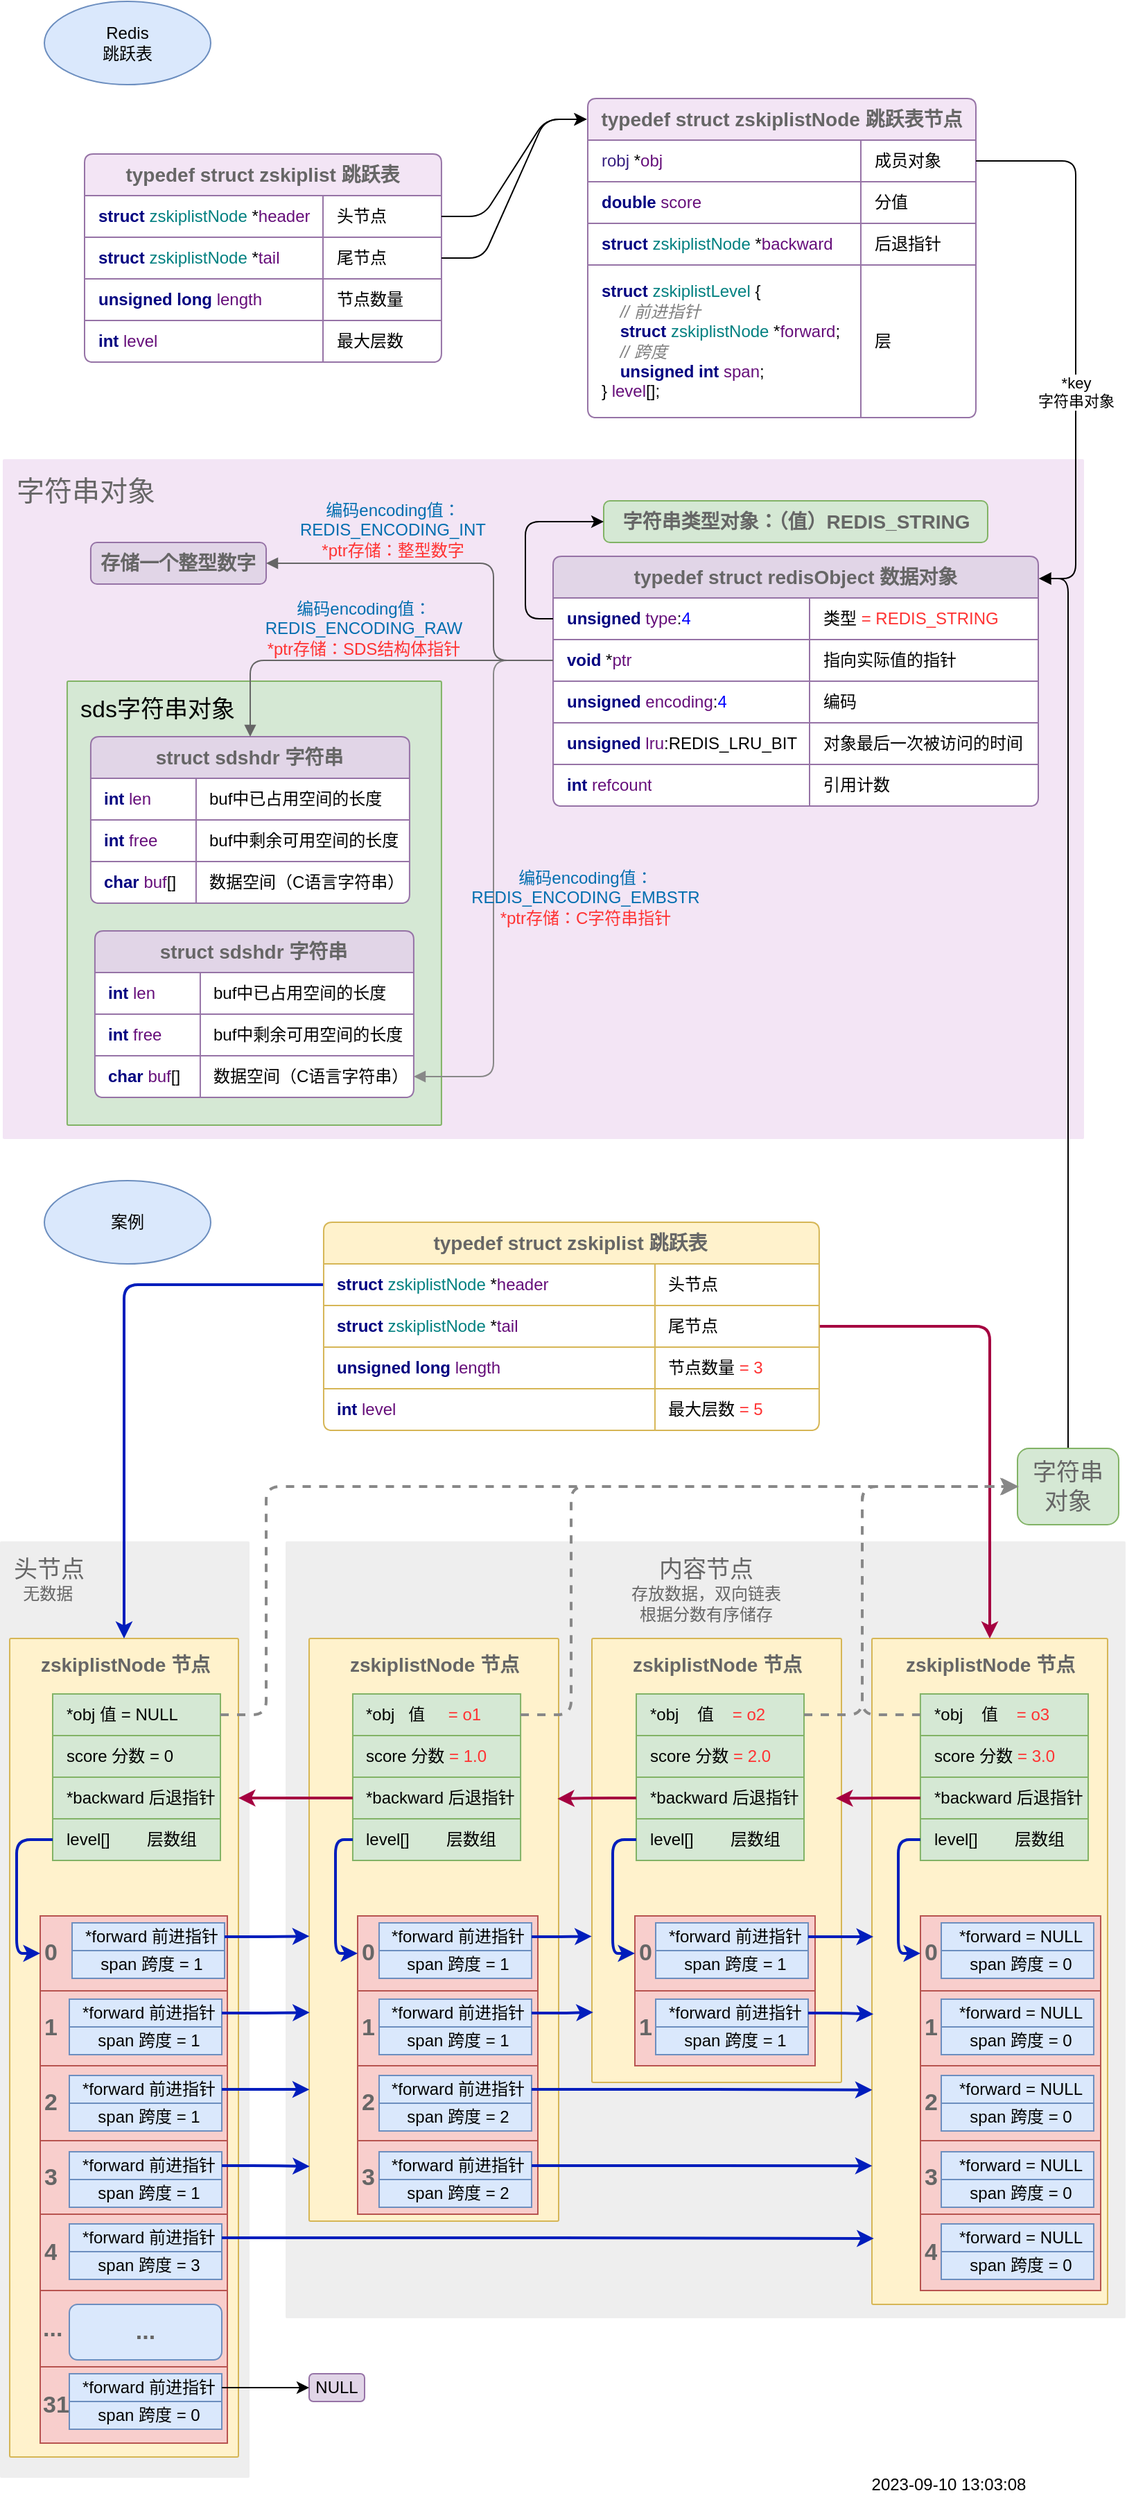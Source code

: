 <mxfile version="14.6.13" type="device"><diagram id="OMkl46E1gPuEz4X6pgcf" name="第 1 页"><mxGraphModel dx="1106" dy="2069" grid="1" gridSize="10" guides="1" tooltips="1" connect="1" arrows="1" fold="1" page="1" pageScale="1" pageWidth="827" pageHeight="1169" math="0" shadow="0"><root><mxCell id="0"/><mxCell id="1" parent="0"/><mxCell id="f5YQtpnzHH5WVV-3GsXz-91" value="&lt;div&gt;&lt;span style=&quot;color: rgb(102 , 102 , 102)&quot;&gt;&lt;font style=&quot;font-size: 20px&quot;&gt;字符串对象&lt;/font&gt;&lt;/span&gt;&lt;/div&gt;" style="points=[[0,0,0],[0.25,0,0],[0.5,0,0],[0.75,0,0],[1,0,0],[1,0.25,0],[1,0.5,0],[1,0.75,0],[1,1,0],[0.75,1,0],[0.5,1,0],[0.25,1,0],[0,1,0],[0,0.75,0],[0,0.5,0],[0,0.25,0]];rounded=1;absoluteArcSize=1;arcSize=2;html=1;strokeColor=none;gradientColor=none;shadow=0;dashed=0;fontSize=12;fontColor=#9E9E9E;align=left;verticalAlign=top;spacing=10;spacingTop=-4;fillColor=#F3E5F5;" parent="1" vertex="1"><mxGeometry x="10" y="-800" width="780" height="490" as="geometry"/></mxCell><mxCell id="2bBHsckAgsD1GcPe_9I3-3" value="" style="group" parent="1" vertex="1" connectable="0"><mxGeometry x="8" y="-20" width="180" height="675" as="geometry"/></mxCell><mxCell id="HliQtIxEb6L2OZbnBUYv-391" value="&lt;font&gt;&lt;font color=&quot;#666666&quot;&gt;&lt;font style=&quot;font-size: 17px&quot;&gt;头节点&lt;/font&gt;&lt;br&gt;&lt;font style=&quot;font-size: 12px&quot;&gt;&amp;nbsp; 无数据&lt;/font&gt;&lt;/font&gt;&lt;br&gt;&lt;/font&gt;" style="points=[[0,0,0],[0.25,0,0],[0.5,0,0],[0.75,0,0],[1,0,0],[1,0.25,0],[1,0.5,0],[1,0.75,0],[1,1,0],[0.75,1,0],[0.5,1,0],[0.25,1,0],[0,1,0],[0,0.75,0],[0,0.5,0],[0,0.25,0]];rounded=1;absoluteArcSize=1;arcSize=2;html=1;shadow=0;dashed=0;fontSize=12;align=left;verticalAlign=top;spacing=10;spacingTop=-4;fillColor=#eeeeee;strokeColor=none;" parent="2bBHsckAgsD1GcPe_9I3-3" vertex="1"><mxGeometry width="180" height="675" as="geometry"/></mxCell><mxCell id="HliQtIxEb6L2OZbnBUYv-361" value="&lt;span&gt;&lt;font color=&quot;#666666&quot; style=&quot;font-size: 14px&quot;&gt;&lt;b&gt;zskiplistNode 节点&lt;/b&gt;&lt;/font&gt;&lt;/span&gt;" style="points=[[0,0,0],[0.25,0,0],[0.5,0,0],[0.75,0,0],[1,0,0],[1,0.25,0],[1,0.5,0],[1,0.75,0],[1,1,0],[0.75,1,0],[0.5,1,0],[0.25,1,0],[0,1,0],[0,0.75,0],[0,0.5,0],[0,0.25,0]];rounded=1;absoluteArcSize=1;arcSize=2;html=1;strokeColor=#d6b656;shadow=0;dashed=0;fontSize=12;align=center;verticalAlign=top;spacing=10;spacingTop=-4;fillColor=#fff2cc;" parent="2bBHsckAgsD1GcPe_9I3-3" vertex="1"><mxGeometry x="7" y="70" width="165" height="590" as="geometry"/></mxCell><mxCell id="HliQtIxEb6L2OZbnBUYv-149" value="" style="shape=table;html=1;whiteSpace=wrap;startSize=0;container=1;collapsible=0;childLayout=tableLayout;rounded=1;shadow=0;fillColor=#f8cecc;arcSize=7;strokeColor=#b85450;" parent="2bBHsckAgsD1GcPe_9I3-3" vertex="1"><mxGeometry x="29" y="270" width="135" height="380" as="geometry"/></mxCell><mxCell id="HliQtIxEb6L2OZbnBUYv-150" value="" style="shape=partialRectangle;html=1;whiteSpace=wrap;collapsible=0;dropTarget=0;pointerEvents=0;fillColor=none;top=0;left=0;bottom=0;right=0;points=[[0,0.5],[1,0.5]];portConstraint=eastwest;" parent="HliQtIxEb6L2OZbnBUYv-149" vertex="1"><mxGeometry width="135" height="54" as="geometry"/></mxCell><mxCell id="HliQtIxEb6L2OZbnBUYv-151" value="&lt;span style=&quot;color: rgb(102 , 102 , 102) ; font-size: 17px ; font-weight: 700&quot;&gt;0&lt;/span&gt;" style="shape=partialRectangle;html=1;whiteSpace=wrap;connectable=0;fillColor=none;top=0;left=0;bottom=0;right=0;overflow=hidden;align=left;spacing=3;" parent="HliQtIxEb6L2OZbnBUYv-150" vertex="1"><mxGeometry width="135" height="54" as="geometry"/></mxCell><mxCell id="HliQtIxEb6L2OZbnBUYv-152" value="" style="shape=partialRectangle;html=1;whiteSpace=wrap;collapsible=0;dropTarget=0;pointerEvents=0;fillColor=none;top=0;left=0;bottom=0;right=0;points=[[0,0.5],[1,0.5]];portConstraint=eastwest;" parent="HliQtIxEb6L2OZbnBUYv-149" vertex="1"><mxGeometry y="54" width="135" height="54" as="geometry"/></mxCell><mxCell id="HliQtIxEb6L2OZbnBUYv-153" value="&lt;span style=&quot;color: rgb(102 , 102 , 102) ; font-size: 17px ; font-weight: 700&quot;&gt;1&lt;/span&gt;" style="shape=partialRectangle;html=1;whiteSpace=wrap;connectable=0;fillColor=none;top=0;left=0;bottom=0;right=0;overflow=hidden;align=left;spacing=3;" parent="HliQtIxEb6L2OZbnBUYv-152" vertex="1"><mxGeometry width="135" height="54" as="geometry"/></mxCell><mxCell id="HliQtIxEb6L2OZbnBUYv-154" value="" style="shape=partialRectangle;html=1;whiteSpace=wrap;collapsible=0;dropTarget=0;pointerEvents=0;fillColor=none;top=0;left=0;bottom=0;right=0;points=[[0,0.5],[1,0.5]];portConstraint=eastwest;" parent="HliQtIxEb6L2OZbnBUYv-149" vertex="1"><mxGeometry y="108" width="135" height="54" as="geometry"/></mxCell><mxCell id="HliQtIxEb6L2OZbnBUYv-155" value="&lt;span style=&quot;color: rgb(102 , 102 , 102) ; font-size: 17px ; font-weight: 700&quot;&gt;2&lt;/span&gt;" style="shape=partialRectangle;html=1;whiteSpace=wrap;connectable=0;fillColor=none;top=0;left=0;bottom=0;right=0;overflow=hidden;align=left;spacing=3;" parent="HliQtIxEb6L2OZbnBUYv-154" vertex="1"><mxGeometry width="135" height="54" as="geometry"/></mxCell><mxCell id="HliQtIxEb6L2OZbnBUYv-156" style="shape=partialRectangle;html=1;whiteSpace=wrap;collapsible=0;dropTarget=0;pointerEvents=0;fillColor=none;top=0;left=0;bottom=0;right=0;points=[[0,0.5],[1,0.5]];portConstraint=eastwest;" parent="HliQtIxEb6L2OZbnBUYv-149" vertex="1"><mxGeometry y="162" width="135" height="53" as="geometry"/></mxCell><mxCell id="HliQtIxEb6L2OZbnBUYv-157" value="&lt;span style=&quot;color: rgb(102 , 102 , 102) ; font-size: 17px ; font-weight: 700&quot;&gt;3&lt;/span&gt;" style="shape=partialRectangle;html=1;whiteSpace=wrap;connectable=0;fillColor=none;top=0;left=0;bottom=0;right=0;overflow=hidden;align=left;spacing=3;" parent="HliQtIxEb6L2OZbnBUYv-156" vertex="1"><mxGeometry width="135" height="53" as="geometry"/></mxCell><mxCell id="HliQtIxEb6L2OZbnBUYv-158" style="shape=partialRectangle;html=1;whiteSpace=wrap;collapsible=0;dropTarget=0;pointerEvents=0;fillColor=none;top=0;left=0;bottom=0;right=0;points=[[0,0.5],[1,0.5]];portConstraint=eastwest;" parent="HliQtIxEb6L2OZbnBUYv-149" vertex="1"><mxGeometry y="215" width="135" height="55" as="geometry"/></mxCell><mxCell id="HliQtIxEb6L2OZbnBUYv-159" value="&lt;span style=&quot;color: rgb(102 , 102 , 102) ; font-size: 17px ; font-weight: 700&quot;&gt;4&lt;/span&gt;" style="shape=partialRectangle;html=1;whiteSpace=wrap;connectable=0;fillColor=none;top=0;left=0;bottom=0;right=0;overflow=hidden;align=left;spacing=3;" parent="HliQtIxEb6L2OZbnBUYv-158" vertex="1"><mxGeometry width="135" height="55" as="geometry"/></mxCell><mxCell id="HliQtIxEb6L2OZbnBUYv-186" style="shape=partialRectangle;html=1;whiteSpace=wrap;collapsible=0;dropTarget=0;pointerEvents=0;fillColor=none;top=0;left=0;bottom=0;right=0;points=[[0,0.5],[1,0.5]];portConstraint=eastwest;" parent="HliQtIxEb6L2OZbnBUYv-149" vertex="1"><mxGeometry y="270" width="135" height="55" as="geometry"/></mxCell><mxCell id="HliQtIxEb6L2OZbnBUYv-187" value="&lt;span style=&quot;color: rgb(102 , 102 , 102) ; font-size: 17px ; font-weight: 700&quot;&gt;...&lt;/span&gt;" style="shape=partialRectangle;html=1;whiteSpace=wrap;connectable=0;fillColor=none;top=0;left=0;bottom=0;right=0;overflow=hidden;align=left;" parent="HliQtIxEb6L2OZbnBUYv-186" vertex="1"><mxGeometry width="135" height="55" as="geometry"/></mxCell><mxCell id="HliQtIxEb6L2OZbnBUYv-188" style="shape=partialRectangle;html=1;whiteSpace=wrap;collapsible=0;dropTarget=0;pointerEvents=0;fillColor=none;top=0;left=0;bottom=0;right=0;points=[[0,0.5],[1,0.5]];portConstraint=eastwest;" parent="HliQtIxEb6L2OZbnBUYv-149" vertex="1"><mxGeometry y="325" width="135" height="55" as="geometry"/></mxCell><mxCell id="HliQtIxEb6L2OZbnBUYv-189" value="&lt;span style=&quot;color: rgb(102 , 102 , 102) ; font-size: 17px ; font-weight: 700&quot;&gt;31&lt;/span&gt;" style="shape=partialRectangle;html=1;whiteSpace=wrap;connectable=0;fillColor=none;top=0;left=0;bottom=0;right=0;overflow=hidden;align=left;" parent="HliQtIxEb6L2OZbnBUYv-188" vertex="1"><mxGeometry width="135" height="55" as="geometry"/></mxCell><mxCell id="HliQtIxEb6L2OZbnBUYv-67" value="" style="shape=table;html=1;whiteSpace=wrap;startSize=0;container=1;collapsible=0;childLayout=tableLayout;rounded=1;shadow=0;arcSize=7;labelBackgroundColor=none;fillColor=#d5e8d4;swimlaneFillColor=#ffffff;align=center;fontStyle=1;strokeColor=#82b366;fixedRows=1;rotatable=1;spacing=0;" parent="2bBHsckAgsD1GcPe_9I3-3" vertex="1"><mxGeometry x="38" y="110" width="121" height="120" as="geometry"/></mxCell><mxCell id="HliQtIxEb6L2OZbnBUYv-68" value="" style="shape=partialRectangle;html=1;whiteSpace=wrap;collapsible=0;dropTarget=0;pointerEvents=0;fillColor=none;top=0;left=0;bottom=0;right=0;points=[[0,0.5],[1,0.5]];portConstraint=eastwest;strokeColor=#0085FC;" parent="HliQtIxEb6L2OZbnBUYv-67" vertex="1"><mxGeometry width="121" height="30" as="geometry"/></mxCell><mxCell id="HliQtIxEb6L2OZbnBUYv-69" value="*obj 值 = NULL" style="shape=partialRectangle;html=1;whiteSpace=wrap;connectable=0;fillColor=none;top=0;left=0;bottom=0;right=0;overflow=hidden;strokeColor=none;labelBackgroundColor=none;labelBorderColor=none;align=left;spacingLeft=10;spacingRight=5;spacing=0;" parent="HliQtIxEb6L2OZbnBUYv-68" vertex="1"><mxGeometry width="121" height="30" as="geometry"/></mxCell><mxCell id="HliQtIxEb6L2OZbnBUYv-71" value="" style="shape=partialRectangle;html=1;whiteSpace=wrap;collapsible=0;dropTarget=0;pointerEvents=0;fillColor=none;top=0;left=0;bottom=0;right=0;points=[[0,0.5],[1,0.5]];portConstraint=eastwest;" parent="HliQtIxEb6L2OZbnBUYv-67" vertex="1"><mxGeometry y="30" width="121" height="30" as="geometry"/></mxCell><mxCell id="HliQtIxEb6L2OZbnBUYv-72" value="score 分数 = 0" style="shape=partialRectangle;html=1;whiteSpace=wrap;connectable=0;fillColor=none;top=0;left=0;bottom=0;right=0;overflow=hidden;align=left;spacing=0;spacingLeft=10;spacingRight=5;" parent="HliQtIxEb6L2OZbnBUYv-71" vertex="1"><mxGeometry width="121" height="30" as="geometry"/></mxCell><mxCell id="HliQtIxEb6L2OZbnBUYv-74" style="shape=partialRectangle;html=1;whiteSpace=wrap;collapsible=0;dropTarget=0;pointerEvents=0;fillColor=none;top=0;left=0;bottom=0;right=0;points=[[0,0.5],[1,0.5]];portConstraint=eastwest;" parent="HliQtIxEb6L2OZbnBUYv-67" vertex="1"><mxGeometry y="60" width="121" height="30" as="geometry"/></mxCell><mxCell id="HliQtIxEb6L2OZbnBUYv-75" value="*backward 后退指针" style="shape=partialRectangle;html=1;whiteSpace=wrap;connectable=0;fillColor=none;top=0;left=0;bottom=0;right=0;overflow=hidden;align=left;spacing=0;spacingLeft=10;spacingRight=5;" parent="HliQtIxEb6L2OZbnBUYv-74" vertex="1"><mxGeometry width="121" height="30" as="geometry"/></mxCell><mxCell id="HliQtIxEb6L2OZbnBUYv-77" style="shape=partialRectangle;html=1;whiteSpace=wrap;collapsible=0;dropTarget=0;pointerEvents=0;fillColor=none;top=0;left=0;bottom=0;right=0;points=[[0,0.5],[1,0.5]];portConstraint=eastwest;" parent="HliQtIxEb6L2OZbnBUYv-67" vertex="1"><mxGeometry y="90" width="121" height="30" as="geometry"/></mxCell><mxCell id="HliQtIxEb6L2OZbnBUYv-78" value="level[]&amp;nbsp; &amp;nbsp; &amp;nbsp; &amp;nbsp; 层数组" style="shape=partialRectangle;html=1;whiteSpace=wrap;connectable=0;fillColor=none;top=0;left=0;bottom=0;right=0;overflow=hidden;align=left;spacing=0;spacingLeft=10;spacingRight=5;" parent="HliQtIxEb6L2OZbnBUYv-77" vertex="1"><mxGeometry width="121" height="30" as="geometry"/></mxCell><mxCell id="HliQtIxEb6L2OZbnBUYv-80" value="" style="shape=table;html=1;whiteSpace=wrap;startSize=0;container=1;collapsible=0;childLayout=tableLayout;rounded=1;shadow=0;arcSize=7;labelBackgroundColor=none;fillColor=#dae8fc;swimlaneFillColor=#ffffff;align=center;fontStyle=1;strokeColor=#6c8ebf;fixedRows=1;rotatable=0;spacing=0;treeFolding=0;treeMoving=0;" parent="2bBHsckAgsD1GcPe_9I3-3" vertex="1"><mxGeometry x="52" y="275" width="110" height="40" as="geometry"/></mxCell><mxCell id="HliQtIxEb6L2OZbnBUYv-81" value="" style="shape=partialRectangle;html=1;whiteSpace=wrap;collapsible=0;dropTarget=0;pointerEvents=0;fillColor=none;top=0;left=0;bottom=0;right=0;points=[[0,0.5],[1,0.5]];portConstraint=eastwest;strokeColor=#0085FC;" parent="HliQtIxEb6L2OZbnBUYv-80" vertex="1"><mxGeometry width="110" height="20" as="geometry"/></mxCell><mxCell id="HliQtIxEb6L2OZbnBUYv-82" value="*forward 前进指针" style="shape=partialRectangle;html=1;whiteSpace=wrap;connectable=0;fillColor=none;top=0;left=0;bottom=0;right=0;overflow=hidden;strokeColor=none;labelBackgroundColor=none;labelBorderColor=none;align=center;spacingLeft=10;spacingRight=5;spacing=0;" parent="HliQtIxEb6L2OZbnBUYv-81" vertex="1"><mxGeometry width="110" height="20" as="geometry"/></mxCell><mxCell id="HliQtIxEb6L2OZbnBUYv-84" value="" style="shape=partialRectangle;html=1;whiteSpace=wrap;collapsible=0;dropTarget=0;pointerEvents=0;fillColor=none;top=0;left=0;bottom=0;right=0;points=[[0,0.5],[1,0.5]];portConstraint=eastwest;" parent="HliQtIxEb6L2OZbnBUYv-80" vertex="1"><mxGeometry y="20" width="110" height="20" as="geometry"/></mxCell><mxCell id="HliQtIxEb6L2OZbnBUYv-85" value="span 跨度 = 1" style="shape=partialRectangle;html=1;whiteSpace=wrap;connectable=0;fillColor=none;top=0;left=0;bottom=0;right=0;overflow=hidden;align=center;spacing=0;spacingLeft=10;spacingRight=5;" parent="HliQtIxEb6L2OZbnBUYv-84" vertex="1"><mxGeometry width="110" height="20" as="geometry"/></mxCell><mxCell id="HliQtIxEb6L2OZbnBUYv-148" style="edgeStyle=orthogonalEdgeStyle;rounded=1;orthogonalLoop=1;jettySize=auto;html=1;exitX=0;exitY=0.5;exitDx=0;exitDy=0;fillColor=#0050ef;strokeColor=#001DBC;strokeWidth=2;" parent="2bBHsckAgsD1GcPe_9I3-3" source="HliQtIxEb6L2OZbnBUYv-77" edge="1"><mxGeometry relative="1" as="geometry"><Array as="points"><mxPoint x="12" y="215"/><mxPoint x="12" y="297"/></Array><mxPoint x="29" y="297" as="targetPoint"/></mxGeometry></mxCell><mxCell id="HliQtIxEb6L2OZbnBUYv-162" value="" style="shape=table;html=1;whiteSpace=wrap;startSize=0;container=1;collapsible=0;childLayout=tableLayout;rounded=1;shadow=0;arcSize=7;labelBackgroundColor=none;fillColor=#dae8fc;swimlaneFillColor=#ffffff;align=center;fontStyle=1;strokeColor=#6c8ebf;fixedRows=1;rotatable=0;spacing=0;treeFolding=0;treeMoving=0;" parent="2bBHsckAgsD1GcPe_9I3-3" vertex="1"><mxGeometry x="50" y="330" width="110" height="40" as="geometry"/></mxCell><mxCell id="HliQtIxEb6L2OZbnBUYv-163" value="" style="shape=partialRectangle;html=1;whiteSpace=wrap;collapsible=0;dropTarget=0;pointerEvents=0;fillColor=none;top=0;left=0;bottom=0;right=0;points=[[0,0.5],[1,0.5]];portConstraint=eastwest;strokeColor=#0085FC;rotatable=0;" parent="HliQtIxEb6L2OZbnBUYv-162" vertex="1"><mxGeometry width="110" height="20" as="geometry"/></mxCell><mxCell id="HliQtIxEb6L2OZbnBUYv-164" value="*forward 前进指针" style="shape=partialRectangle;html=1;whiteSpace=wrap;connectable=0;fillColor=none;top=0;left=0;bottom=0;right=0;overflow=hidden;strokeColor=none;labelBackgroundColor=none;labelBorderColor=none;align=center;spacingLeft=10;spacingRight=5;spacing=0;rotatable=0;" parent="HliQtIxEb6L2OZbnBUYv-163" vertex="1"><mxGeometry width="110" height="20" as="geometry"/></mxCell><mxCell id="HliQtIxEb6L2OZbnBUYv-165" value="" style="shape=partialRectangle;html=1;whiteSpace=wrap;collapsible=0;dropTarget=0;pointerEvents=0;fillColor=none;top=0;left=0;bottom=0;right=0;points=[[0,0.5],[1,0.5]];portConstraint=eastwest;rotatable=0;" parent="HliQtIxEb6L2OZbnBUYv-162" vertex="1"><mxGeometry y="20" width="110" height="20" as="geometry"/></mxCell><mxCell id="HliQtIxEb6L2OZbnBUYv-166" value="span 跨度 = 1" style="shape=partialRectangle;html=1;whiteSpace=wrap;connectable=0;fillColor=none;top=0;left=0;bottom=0;right=0;overflow=hidden;align=center;spacing=0;spacingLeft=10;spacingRight=5;rotatable=0;" parent="HliQtIxEb6L2OZbnBUYv-165" vertex="1"><mxGeometry width="110" height="20" as="geometry"/></mxCell><mxCell id="HliQtIxEb6L2OZbnBUYv-167" value="" style="shape=table;html=1;whiteSpace=wrap;startSize=0;container=1;collapsible=0;childLayout=tableLayout;rounded=1;shadow=0;arcSize=7;labelBackgroundColor=none;fillColor=#dae8fc;swimlaneFillColor=#ffffff;align=center;fontStyle=1;strokeColor=#6c8ebf;fixedRows=1;rotatable=0;spacing=0;treeFolding=0;treeMoving=0;" parent="2bBHsckAgsD1GcPe_9I3-3" vertex="1"><mxGeometry x="50" y="385" width="110" height="40" as="geometry"/></mxCell><mxCell id="HliQtIxEb6L2OZbnBUYv-168" value="" style="shape=partialRectangle;html=1;whiteSpace=wrap;collapsible=0;dropTarget=0;pointerEvents=0;fillColor=none;top=0;left=0;bottom=0;right=0;points=[[0,0.5],[1,0.5]];portConstraint=eastwest;strokeColor=#0085FC;rotatable=0;" parent="HliQtIxEb6L2OZbnBUYv-167" vertex="1"><mxGeometry width="110" height="20" as="geometry"/></mxCell><mxCell id="HliQtIxEb6L2OZbnBUYv-169" value="*forward 前进指针" style="shape=partialRectangle;html=1;whiteSpace=wrap;connectable=0;fillColor=none;top=0;left=0;bottom=0;right=0;overflow=hidden;strokeColor=none;labelBackgroundColor=none;labelBorderColor=none;align=center;spacingLeft=10;spacingRight=5;spacing=0;rotatable=0;" parent="HliQtIxEb6L2OZbnBUYv-168" vertex="1"><mxGeometry width="110" height="20" as="geometry"/></mxCell><mxCell id="HliQtIxEb6L2OZbnBUYv-170" value="" style="shape=partialRectangle;html=1;whiteSpace=wrap;collapsible=0;dropTarget=0;pointerEvents=0;fillColor=none;top=0;left=0;bottom=0;right=0;points=[[0,0.5],[1,0.5]];portConstraint=eastwest;rotatable=0;" parent="HliQtIxEb6L2OZbnBUYv-167" vertex="1"><mxGeometry y="20" width="110" height="20" as="geometry"/></mxCell><mxCell id="HliQtIxEb6L2OZbnBUYv-171" value="span 跨度 = 1" style="shape=partialRectangle;html=1;whiteSpace=wrap;connectable=0;fillColor=none;top=0;left=0;bottom=0;right=0;overflow=hidden;align=center;spacing=0;spacingLeft=10;spacingRight=5;rotatable=0;" parent="HliQtIxEb6L2OZbnBUYv-170" vertex="1"><mxGeometry width="110" height="20" as="geometry"/></mxCell><mxCell id="HliQtIxEb6L2OZbnBUYv-190" value="" style="shape=table;html=1;whiteSpace=wrap;startSize=0;container=1;collapsible=0;childLayout=tableLayout;rounded=1;shadow=0;arcSize=7;labelBackgroundColor=none;fillColor=#dae8fc;swimlaneFillColor=#ffffff;align=center;fontStyle=1;strokeColor=#6c8ebf;fixedRows=1;rotatable=0;spacing=0;treeFolding=0;treeMoving=0;" parent="2bBHsckAgsD1GcPe_9I3-3" vertex="1"><mxGeometry x="50" y="492" width="110" height="40" as="geometry"/></mxCell><mxCell id="HliQtIxEb6L2OZbnBUYv-191" value="" style="shape=partialRectangle;html=1;whiteSpace=wrap;collapsible=0;dropTarget=0;pointerEvents=0;fillColor=none;top=0;left=0;bottom=0;right=0;points=[[0,0.5],[1,0.5]];portConstraint=eastwest;strokeColor=#0085FC;rotatable=0;" parent="HliQtIxEb6L2OZbnBUYv-190" vertex="1"><mxGeometry width="110" height="20" as="geometry"/></mxCell><mxCell id="HliQtIxEb6L2OZbnBUYv-192" value="*forward 前进指针" style="shape=partialRectangle;html=1;whiteSpace=wrap;connectable=0;fillColor=none;top=0;left=0;bottom=0;right=0;overflow=hidden;strokeColor=none;labelBackgroundColor=none;labelBorderColor=none;align=center;spacingLeft=10;spacingRight=5;spacing=0;rotatable=0;" parent="HliQtIxEb6L2OZbnBUYv-191" vertex="1"><mxGeometry width="110" height="20" as="geometry"/></mxCell><mxCell id="HliQtIxEb6L2OZbnBUYv-193" value="" style="shape=partialRectangle;html=1;whiteSpace=wrap;collapsible=0;dropTarget=0;pointerEvents=0;fillColor=none;top=0;left=0;bottom=0;right=0;points=[[0,0.5],[1,0.5]];portConstraint=eastwest;rotatable=0;" parent="HliQtIxEb6L2OZbnBUYv-190" vertex="1"><mxGeometry y="20" width="110" height="20" as="geometry"/></mxCell><mxCell id="HliQtIxEb6L2OZbnBUYv-194" value="span 跨度 = 3" style="shape=partialRectangle;html=1;whiteSpace=wrap;connectable=0;fillColor=none;top=0;left=0;bottom=0;right=0;overflow=hidden;align=center;spacing=0;spacingLeft=10;spacingRight=5;rotatable=0;" parent="HliQtIxEb6L2OZbnBUYv-193" vertex="1"><mxGeometry width="110" height="20" as="geometry"/></mxCell><mxCell id="HliQtIxEb6L2OZbnBUYv-200" value="" style="shape=table;html=1;whiteSpace=wrap;startSize=0;container=1;collapsible=0;childLayout=tableLayout;rounded=1;shadow=0;arcSize=7;labelBackgroundColor=none;fillColor=#dae8fc;swimlaneFillColor=#ffffff;align=center;fontStyle=1;strokeColor=#6c8ebf;fixedRows=1;rotatable=0;spacing=0;treeFolding=0;treeMoving=0;" parent="2bBHsckAgsD1GcPe_9I3-3" vertex="1"><mxGeometry x="50" y="440" width="110" height="40" as="geometry"/></mxCell><mxCell id="HliQtIxEb6L2OZbnBUYv-201" value="" style="shape=partialRectangle;html=1;whiteSpace=wrap;collapsible=0;dropTarget=0;pointerEvents=0;fillColor=none;top=0;left=0;bottom=0;right=0;points=[[0,0.5],[1,0.5]];portConstraint=eastwest;strokeColor=#0085FC;rotatable=0;" parent="HliQtIxEb6L2OZbnBUYv-200" vertex="1"><mxGeometry width="110" height="20" as="geometry"/></mxCell><mxCell id="HliQtIxEb6L2OZbnBUYv-202" value="*forward 前进指针" style="shape=partialRectangle;html=1;whiteSpace=wrap;connectable=0;fillColor=none;top=0;left=0;bottom=0;right=0;overflow=hidden;strokeColor=none;labelBackgroundColor=none;labelBorderColor=none;align=center;spacingLeft=10;spacingRight=5;spacing=0;rotatable=0;" parent="HliQtIxEb6L2OZbnBUYv-201" vertex="1"><mxGeometry width="110" height="20" as="geometry"/></mxCell><mxCell id="HliQtIxEb6L2OZbnBUYv-203" value="" style="shape=partialRectangle;html=1;whiteSpace=wrap;collapsible=0;dropTarget=0;pointerEvents=0;fillColor=none;top=0;left=0;bottom=0;right=0;points=[[0,0.5],[1,0.5]];portConstraint=eastwest;rotatable=0;" parent="HliQtIxEb6L2OZbnBUYv-200" vertex="1"><mxGeometry y="20" width="110" height="20" as="geometry"/></mxCell><mxCell id="HliQtIxEb6L2OZbnBUYv-204" value="span 跨度 = 1" style="shape=partialRectangle;html=1;whiteSpace=wrap;connectable=0;fillColor=none;top=0;left=0;bottom=0;right=0;overflow=hidden;align=center;spacing=0;spacingLeft=10;spacingRight=5;rotatable=0;" parent="HliQtIxEb6L2OZbnBUYv-203" vertex="1"><mxGeometry width="110" height="20" as="geometry"/></mxCell><mxCell id="HliQtIxEb6L2OZbnBUYv-378" value="" style="shape=table;html=1;whiteSpace=wrap;startSize=0;container=1;collapsible=0;childLayout=tableLayout;rounded=1;shadow=0;arcSize=7;labelBackgroundColor=none;fillColor=#dae8fc;swimlaneFillColor=#ffffff;align=center;fontStyle=1;strokeColor=#6c8ebf;fixedRows=1;rotatable=0;spacing=0;treeFolding=0;treeMoving=0;" parent="2bBHsckAgsD1GcPe_9I3-3" vertex="1"><mxGeometry x="50" y="600" width="110" height="40" as="geometry"/></mxCell><mxCell id="HliQtIxEb6L2OZbnBUYv-379" value="" style="shape=partialRectangle;html=1;whiteSpace=wrap;collapsible=0;dropTarget=0;pointerEvents=0;fillColor=none;top=0;left=0;bottom=0;right=0;points=[[0,0.5],[1,0.5]];portConstraint=eastwest;strokeColor=#0085FC;rotatable=0;" parent="HliQtIxEb6L2OZbnBUYv-378" vertex="1"><mxGeometry width="110" height="20" as="geometry"/></mxCell><mxCell id="HliQtIxEb6L2OZbnBUYv-380" value="*forward 前进指针" style="shape=partialRectangle;html=1;whiteSpace=wrap;connectable=0;fillColor=none;top=0;left=0;bottom=0;right=0;overflow=hidden;strokeColor=none;labelBackgroundColor=none;labelBorderColor=none;align=center;spacingLeft=10;spacingRight=5;spacing=0;rotatable=0;" parent="HliQtIxEb6L2OZbnBUYv-379" vertex="1"><mxGeometry width="110" height="20" as="geometry"/></mxCell><mxCell id="HliQtIxEb6L2OZbnBUYv-381" value="" style="shape=partialRectangle;html=1;whiteSpace=wrap;collapsible=0;dropTarget=0;pointerEvents=0;fillColor=none;top=0;left=0;bottom=0;right=0;points=[[0,0.5],[1,0.5]];portConstraint=eastwest;rotatable=0;" parent="HliQtIxEb6L2OZbnBUYv-378" vertex="1"><mxGeometry y="20" width="110" height="20" as="geometry"/></mxCell><mxCell id="HliQtIxEb6L2OZbnBUYv-382" value="span 跨度 = 0" style="shape=partialRectangle;html=1;whiteSpace=wrap;connectable=0;fillColor=none;top=0;left=0;bottom=0;right=0;overflow=hidden;align=center;spacing=0;spacingLeft=10;spacingRight=5;rotatable=0;" parent="HliQtIxEb6L2OZbnBUYv-381" vertex="1"><mxGeometry width="110" height="20" as="geometry"/></mxCell><mxCell id="HliQtIxEb6L2OZbnBUYv-385" value="&lt;span style=&quot;color: rgb(102 , 102 , 102) ; font-size: 17px ; font-weight: 700&quot;&gt;...&lt;/span&gt;" style="rounded=1;whiteSpace=wrap;html=1;fillColor=#dae8fc;strokeColor=#6c8ebf;rotatable=0;" parent="2bBHsckAgsD1GcPe_9I3-3" vertex="1"><mxGeometry x="50" y="550" width="110" height="40" as="geometry"/></mxCell><mxCell id="2bBHsckAgsD1GcPe_9I3-2" value="" style="group" parent="1" vertex="1" connectable="0"><mxGeometry x="214" y="-20" width="606" height="560" as="geometry"/></mxCell><mxCell id="HliQtIxEb6L2OZbnBUYv-392" value="&lt;font&gt;&lt;font color=&quot;#666666&quot;&gt;&lt;font style=&quot;font-size: 17px&quot;&gt;内容节点&lt;/font&gt;&lt;br&gt;存放数据，双向链表&lt;br&gt;根据分数有序储存&lt;/font&gt;&lt;br&gt;&lt;/font&gt;" style="points=[[0,0,0],[0.25,0,0],[0.5,0,0],[0.75,0,0],[1,0,0],[1,0.25,0],[1,0.5,0],[1,0.75,0],[1,1,0],[0.75,1,0],[0.5,1,0],[0.25,1,0],[0,1,0],[0,0.75,0],[0,0.5,0],[0,0.25,0]];rounded=1;absoluteArcSize=1;arcSize=2;html=1;shadow=0;dashed=0;fontSize=12;align=center;verticalAlign=top;spacing=10;spacingTop=-4;fillColor=#eeeeee;strokeColor=none;" parent="2bBHsckAgsD1GcPe_9I3-2" vertex="1"><mxGeometry width="606" height="560" as="geometry"/></mxCell><mxCell id="HliQtIxEb6L2OZbnBUYv-362" value="&lt;span&gt;&lt;font style=&quot;font-size: 14px&quot; color=&quot;#666666&quot;&gt;&lt;b&gt;zskiplistNode 节点&lt;/b&gt;&lt;/font&gt;&lt;/span&gt;" style="points=[[0,0,0],[0.25,0,0],[0.5,0,0],[0.75,0,0],[1,0,0],[1,0.25,0],[1,0.5,0],[1,0.75,0],[1,1,0],[0.75,1,0],[0.5,1,0],[0.25,1,0],[0,1,0],[0,0.75,0],[0,0.5,0],[0,0.25,0]];rounded=1;absoluteArcSize=1;arcSize=2;html=1;strokeColor=#d6b656;shadow=0;dashed=0;fontSize=12;align=center;verticalAlign=top;spacing=10;spacingTop=-4;fillColor=#fff2cc;" parent="2bBHsckAgsD1GcPe_9I3-2" vertex="1"><mxGeometry x="17" y="70" width="180" height="420" as="geometry"/></mxCell><mxCell id="HliQtIxEb6L2OZbnBUYv-220" value="" style="shape=table;html=1;whiteSpace=wrap;startSize=0;container=1;collapsible=0;childLayout=tableLayout;rounded=1;shadow=0;fillColor=#f8cecc;arcSize=7;strokeColor=#b85450;" parent="2bBHsckAgsD1GcPe_9I3-2" vertex="1"><mxGeometry x="52" y="270" width="130" height="215" as="geometry"/></mxCell><mxCell id="HliQtIxEb6L2OZbnBUYv-221" value="" style="shape=partialRectangle;html=1;whiteSpace=wrap;collapsible=0;dropTarget=0;pointerEvents=0;fillColor=none;top=0;left=0;bottom=0;right=0;points=[[0,0.5],[1,0.5]];portConstraint=eastwest;" parent="HliQtIxEb6L2OZbnBUYv-220" vertex="1"><mxGeometry width="130" height="54" as="geometry"/></mxCell><mxCell id="HliQtIxEb6L2OZbnBUYv-222" value="&lt;span style=&quot;color: rgb(102 , 102 , 102) ; font-size: 17px ; font-weight: 700&quot;&gt;0&lt;/span&gt;" style="shape=partialRectangle;html=1;whiteSpace=wrap;connectable=0;fillColor=none;top=0;left=0;bottom=0;right=0;overflow=hidden;align=left;spacing=3;" parent="HliQtIxEb6L2OZbnBUYv-221" vertex="1"><mxGeometry width="130" height="54" as="geometry"/></mxCell><mxCell id="HliQtIxEb6L2OZbnBUYv-223" value="" style="shape=partialRectangle;html=1;whiteSpace=wrap;collapsible=0;dropTarget=0;pointerEvents=0;fillColor=none;top=0;left=0;bottom=0;right=0;points=[[0,0.5],[1,0.5]];portConstraint=eastwest;" parent="HliQtIxEb6L2OZbnBUYv-220" vertex="1"><mxGeometry y="54" width="130" height="54" as="geometry"/></mxCell><mxCell id="HliQtIxEb6L2OZbnBUYv-224" value="&lt;span style=&quot;color: rgb(102 , 102 , 102) ; font-size: 17px ; font-weight: 700&quot;&gt;1&lt;/span&gt;" style="shape=partialRectangle;html=1;whiteSpace=wrap;connectable=0;fillColor=none;top=0;left=0;bottom=0;right=0;overflow=hidden;align=left;spacing=3;" parent="HliQtIxEb6L2OZbnBUYv-223" vertex="1"><mxGeometry width="130" height="54" as="geometry"/></mxCell><mxCell id="HliQtIxEb6L2OZbnBUYv-225" value="" style="shape=partialRectangle;html=1;whiteSpace=wrap;collapsible=0;dropTarget=0;pointerEvents=0;fillColor=none;top=0;left=0;bottom=0;right=0;points=[[0,0.5],[1,0.5]];portConstraint=eastwest;" parent="HliQtIxEb6L2OZbnBUYv-220" vertex="1"><mxGeometry y="108" width="130" height="54" as="geometry"/></mxCell><mxCell id="HliQtIxEb6L2OZbnBUYv-226" value="&lt;span style=&quot;color: rgb(102 , 102 , 102) ; font-size: 17px ; font-weight: 700&quot;&gt;2&lt;/span&gt;" style="shape=partialRectangle;html=1;whiteSpace=wrap;connectable=0;fillColor=none;top=0;left=0;bottom=0;right=0;overflow=hidden;align=left;spacing=3;" parent="HliQtIxEb6L2OZbnBUYv-225" vertex="1"><mxGeometry width="130" height="54" as="geometry"/></mxCell><mxCell id="HliQtIxEb6L2OZbnBUYv-227" style="shape=partialRectangle;html=1;whiteSpace=wrap;collapsible=0;dropTarget=0;pointerEvents=0;fillColor=none;top=0;left=0;bottom=0;right=0;points=[[0,0.5],[1,0.5]];portConstraint=eastwest;" parent="HliQtIxEb6L2OZbnBUYv-220" vertex="1"><mxGeometry y="162" width="130" height="53" as="geometry"/></mxCell><mxCell id="HliQtIxEb6L2OZbnBUYv-228" value="&lt;span style=&quot;color: rgb(102 , 102 , 102) ; font-size: 17px ; font-weight: 700&quot;&gt;3&lt;/span&gt;" style="shape=partialRectangle;html=1;whiteSpace=wrap;connectable=0;fillColor=none;top=0;left=0;bottom=0;right=0;overflow=hidden;align=left;spacing=3;" parent="HliQtIxEb6L2OZbnBUYv-227" vertex="1"><mxGeometry width="130" height="53" as="geometry"/></mxCell><mxCell id="HliQtIxEb6L2OZbnBUYv-364" value="&lt;span&gt;&lt;font color=&quot;#666666&quot; style=&quot;font-size: 14px&quot;&gt;&lt;b&gt;zskiplistNode 节点&lt;/b&gt;&lt;/font&gt;&lt;/span&gt;" style="points=[[0,0,0],[0.25,0,0],[0.5,0,0],[0.75,0,0],[1,0,0],[1,0.25,0],[1,0.5,0],[1,0.75,0],[1,1,0],[0.75,1,0],[0.5,1,0],[0.25,1,0],[0,1,0],[0,0.75,0],[0,0.5,0],[0,0.25,0]];rounded=1;absoluteArcSize=1;arcSize=2;html=1;strokeColor=#d6b656;shadow=0;dashed=0;fontSize=12;align=center;verticalAlign=top;spacing=10;spacingTop=-4;fillColor=#fff2cc;" parent="2bBHsckAgsD1GcPe_9I3-2" vertex="1"><mxGeometry x="423" y="70" width="170" height="480" as="geometry"/></mxCell><mxCell id="HliQtIxEb6L2OZbnBUYv-324" value="" style="shape=table;html=1;whiteSpace=wrap;startSize=0;container=1;collapsible=0;childLayout=tableLayout;rounded=1;shadow=0;fillColor=#f8cecc;arcSize=7;strokeColor=#b85450;align=left;" parent="2bBHsckAgsD1GcPe_9I3-2" vertex="1"><mxGeometry x="458" y="270" width="130" height="270" as="geometry"/></mxCell><mxCell id="HliQtIxEb6L2OZbnBUYv-325" value="" style="shape=partialRectangle;html=1;whiteSpace=wrap;collapsible=0;dropTarget=0;pointerEvents=0;fillColor=none;top=0;left=0;bottom=0;right=0;points=[[0,0.5],[1,0.5]];portConstraint=eastwest;" parent="HliQtIxEb6L2OZbnBUYv-324" vertex="1"><mxGeometry width="130" height="54" as="geometry"/></mxCell><mxCell id="HliQtIxEb6L2OZbnBUYv-326" value="&lt;span style=&quot;color: rgb(102 , 102 , 102) ; font-size: 17px ; font-weight: 700&quot;&gt;0&lt;/span&gt;" style="shape=partialRectangle;html=1;whiteSpace=wrap;connectable=0;fillColor=none;top=0;left=0;bottom=0;right=0;overflow=hidden;align=left;spacing=3;" parent="HliQtIxEb6L2OZbnBUYv-325" vertex="1"><mxGeometry width="130" height="54" as="geometry"/></mxCell><mxCell id="HliQtIxEb6L2OZbnBUYv-327" value="" style="shape=partialRectangle;html=1;whiteSpace=wrap;collapsible=0;dropTarget=0;pointerEvents=0;fillColor=none;top=0;left=0;bottom=0;right=0;points=[[0,0.5],[1,0.5]];portConstraint=eastwest;" parent="HliQtIxEb6L2OZbnBUYv-324" vertex="1"><mxGeometry y="54" width="130" height="54" as="geometry"/></mxCell><mxCell id="HliQtIxEb6L2OZbnBUYv-328" value="&lt;span style=&quot;color: rgb(102 , 102 , 102) ; font-size: 17px ; font-weight: 700&quot;&gt;1&lt;/span&gt;" style="shape=partialRectangle;html=1;whiteSpace=wrap;connectable=0;fillColor=none;top=0;left=0;bottom=0;right=0;overflow=hidden;align=left;spacing=3;" parent="HliQtIxEb6L2OZbnBUYv-327" vertex="1"><mxGeometry width="130" height="54" as="geometry"/></mxCell><mxCell id="HliQtIxEb6L2OZbnBUYv-329" value="" style="shape=partialRectangle;html=1;whiteSpace=wrap;collapsible=0;dropTarget=0;pointerEvents=0;fillColor=none;top=0;left=0;bottom=0;right=0;points=[[0,0.5],[1,0.5]];portConstraint=eastwest;" parent="HliQtIxEb6L2OZbnBUYv-324" vertex="1"><mxGeometry y="108" width="130" height="54" as="geometry"/></mxCell><mxCell id="HliQtIxEb6L2OZbnBUYv-330" value="&lt;span style=&quot;color: rgb(102 , 102 , 102) ; font-size: 17px ; font-weight: 700&quot;&gt;2&lt;/span&gt;" style="shape=partialRectangle;html=1;whiteSpace=wrap;connectable=0;fillColor=none;top=0;left=0;bottom=0;right=0;overflow=hidden;align=left;spacing=3;" parent="HliQtIxEb6L2OZbnBUYv-329" vertex="1"><mxGeometry width="130" height="54" as="geometry"/></mxCell><mxCell id="HliQtIxEb6L2OZbnBUYv-331" style="shape=partialRectangle;html=1;whiteSpace=wrap;collapsible=0;dropTarget=0;pointerEvents=0;fillColor=none;top=0;left=0;bottom=0;right=0;points=[[0,0.5],[1,0.5]];portConstraint=eastwest;" parent="HliQtIxEb6L2OZbnBUYv-324" vertex="1"><mxGeometry y="162" width="130" height="53" as="geometry"/></mxCell><mxCell id="HliQtIxEb6L2OZbnBUYv-332" value="&lt;span style=&quot;color: rgb(102 , 102 , 102) ; font-size: 17px ; font-weight: 700&quot;&gt;3&lt;/span&gt;" style="shape=partialRectangle;html=1;whiteSpace=wrap;connectable=0;fillColor=none;top=0;left=0;bottom=0;right=0;overflow=hidden;align=left;spacing=3;" parent="HliQtIxEb6L2OZbnBUYv-331" vertex="1"><mxGeometry width="130" height="53" as="geometry"/></mxCell><mxCell id="HliQtIxEb6L2OZbnBUYv-333" style="shape=partialRectangle;html=1;whiteSpace=wrap;collapsible=0;dropTarget=0;pointerEvents=0;fillColor=none;top=0;left=0;bottom=0;right=0;points=[[0,0.5],[1,0.5]];portConstraint=eastwest;" parent="HliQtIxEb6L2OZbnBUYv-324" vertex="1"><mxGeometry y="215" width="130" height="55" as="geometry"/></mxCell><mxCell id="HliQtIxEb6L2OZbnBUYv-334" value="&lt;span style=&quot;color: rgb(102 , 102 , 102) ; font-size: 17px ; font-weight: 700&quot;&gt;4&lt;/span&gt;" style="shape=partialRectangle;html=1;whiteSpace=wrap;connectable=0;fillColor=none;top=0;left=0;bottom=0;right=0;overflow=hidden;align=left;spacing=3;" parent="HliQtIxEb6L2OZbnBUYv-333" vertex="1"><mxGeometry width="130" height="55" as="geometry"/></mxCell><mxCell id="HliQtIxEb6L2OZbnBUYv-363" value="&lt;span&gt;&lt;font color=&quot;#666666&quot; style=&quot;font-size: 14px&quot;&gt;&lt;b&gt;zskiplistNode 节点&lt;/b&gt;&lt;/font&gt;&lt;/span&gt;" style="points=[[0,0,0],[0.25,0,0],[0.5,0,0],[0.75,0,0],[1,0,0],[1,0.25,0],[1,0.5,0],[1,0.75,0],[1,1,0],[0.75,1,0],[0.5,1,0],[0.25,1,0],[0,1,0],[0,0.75,0],[0,0.5,0],[0,0.25,0]];rounded=1;absoluteArcSize=1;arcSize=2;html=1;strokeColor=#d6b656;shadow=0;dashed=0;fontSize=12;align=center;verticalAlign=top;spacing=10;spacingTop=-4;fillColor=#fff2cc;" parent="2bBHsckAgsD1GcPe_9I3-2" vertex="1"><mxGeometry x="221" y="70" width="180" height="320" as="geometry"/></mxCell><mxCell id="HliQtIxEb6L2OZbnBUYv-272" value="" style="shape=table;html=1;whiteSpace=wrap;startSize=0;container=1;collapsible=0;childLayout=tableLayout;rounded=1;shadow=0;fillColor=#f8cecc;arcSize=7;strokeColor=#b85450;spacingLeft=4;" parent="2bBHsckAgsD1GcPe_9I3-2" vertex="1"><mxGeometry x="252" y="270" width="130" height="108" as="geometry"/></mxCell><mxCell id="HliQtIxEb6L2OZbnBUYv-273" value="" style="shape=partialRectangle;html=1;whiteSpace=wrap;collapsible=0;dropTarget=0;pointerEvents=0;fillColor=none;top=0;left=0;bottom=0;right=0;points=[[0,0.5],[1,0.5]];portConstraint=eastwest;" parent="HliQtIxEb6L2OZbnBUYv-272" vertex="1"><mxGeometry width="130" height="54" as="geometry"/></mxCell><mxCell id="HliQtIxEb6L2OZbnBUYv-274" value="&lt;span style=&quot;color: rgb(102 , 102 , 102) ; font-size: 17px ; font-weight: 700&quot;&gt;0&lt;/span&gt;" style="shape=partialRectangle;html=1;whiteSpace=wrap;connectable=0;fillColor=none;top=0;left=0;bottom=0;right=0;overflow=hidden;align=left;spacingLeft=3;spacing=0;" parent="HliQtIxEb6L2OZbnBUYv-273" vertex="1"><mxGeometry width="130" height="54" as="geometry"/></mxCell><mxCell id="HliQtIxEb6L2OZbnBUYv-275" value="" style="shape=partialRectangle;html=1;whiteSpace=wrap;collapsible=0;dropTarget=0;pointerEvents=0;fillColor=none;top=0;left=0;bottom=0;right=0;points=[[0,0.5],[1,0.5]];portConstraint=eastwest;" parent="HliQtIxEb6L2OZbnBUYv-272" vertex="1"><mxGeometry y="54" width="130" height="54" as="geometry"/></mxCell><mxCell id="HliQtIxEb6L2OZbnBUYv-276" value="&lt;span style=&quot;color: rgb(102 , 102 , 102) ; font-size: 17px ; font-weight: 700&quot;&gt;1&lt;/span&gt;" style="shape=partialRectangle;html=1;whiteSpace=wrap;connectable=0;fillColor=none;top=0;left=0;bottom=0;right=0;overflow=hidden;align=left;spacingLeft=3;spacing=0;" parent="HliQtIxEb6L2OZbnBUYv-275" vertex="1"><mxGeometry width="130" height="54" as="geometry"/></mxCell><mxCell id="HliQtIxEb6L2OZbnBUYv-205" value="" style="shape=table;html=1;whiteSpace=wrap;startSize=0;container=1;collapsible=0;childLayout=tableLayout;rounded=1;shadow=0;arcSize=7;labelBackgroundColor=none;fillColor=#d5e8d4;swimlaneFillColor=#ffffff;align=center;fontStyle=1;strokeColor=#82b366;fixedRows=1;rotatable=1;spacing=0;" parent="2bBHsckAgsD1GcPe_9I3-2" vertex="1"><mxGeometry x="48.48" y="110" width="121.06" height="120" as="geometry"/></mxCell><mxCell id="HliQtIxEb6L2OZbnBUYv-206" value="" style="shape=partialRectangle;html=1;whiteSpace=wrap;collapsible=0;dropTarget=0;pointerEvents=0;fillColor=none;top=0;left=0;bottom=0;right=0;points=[[0,0.5],[1,0.5]];portConstraint=eastwest;strokeColor=#0085FC;" parent="HliQtIxEb6L2OZbnBUYv-205" vertex="1"><mxGeometry width="121.06" height="30" as="geometry"/></mxCell><mxCell id="HliQtIxEb6L2OZbnBUYv-207" value="*obj&amp;nbsp; &amp;nbsp;值&amp;nbsp; &amp;nbsp; &amp;nbsp;&lt;font color=&quot;#ff3333&quot;&gt;= o1&lt;/font&gt;" style="shape=partialRectangle;html=1;whiteSpace=wrap;connectable=0;fillColor=none;top=0;left=0;bottom=0;right=0;overflow=hidden;strokeColor=none;labelBackgroundColor=none;labelBorderColor=none;align=left;spacingLeft=10;spacingRight=5;spacing=0;" parent="HliQtIxEb6L2OZbnBUYv-206" vertex="1"><mxGeometry width="121" height="30" as="geometry"/></mxCell><mxCell id="HliQtIxEb6L2OZbnBUYv-208" value="" style="shape=partialRectangle;html=1;whiteSpace=wrap;collapsible=0;dropTarget=0;pointerEvents=0;fillColor=none;top=0;left=0;bottom=0;right=0;points=[[0,0.5],[1,0.5]];portConstraint=eastwest;" parent="HliQtIxEb6L2OZbnBUYv-205" vertex="1"><mxGeometry y="30" width="121.06" height="30" as="geometry"/></mxCell><mxCell id="HliQtIxEb6L2OZbnBUYv-209" value="score 分数&amp;nbsp;&lt;font color=&quot;#ff3333&quot;&gt;= 1.0&lt;/font&gt;" style="shape=partialRectangle;html=1;whiteSpace=wrap;connectable=0;fillColor=none;top=0;left=0;bottom=0;right=0;overflow=hidden;align=left;spacing=0;spacingLeft=10;spacingRight=5;" parent="HliQtIxEb6L2OZbnBUYv-208" vertex="1"><mxGeometry width="121" height="30" as="geometry"/></mxCell><mxCell id="HliQtIxEb6L2OZbnBUYv-210" style="shape=partialRectangle;html=1;whiteSpace=wrap;collapsible=0;dropTarget=0;pointerEvents=0;fillColor=none;top=0;left=0;bottom=0;right=0;points=[[0,0.5],[1,0.5]];portConstraint=eastwest;" parent="HliQtIxEb6L2OZbnBUYv-205" vertex="1"><mxGeometry y="60" width="121.06" height="30" as="geometry"/></mxCell><mxCell id="HliQtIxEb6L2OZbnBUYv-211" value="*backward 后退指针" style="shape=partialRectangle;html=1;whiteSpace=wrap;connectable=0;fillColor=none;top=0;left=0;bottom=0;right=0;overflow=hidden;align=left;spacing=0;spacingLeft=10;spacingRight=5;" parent="HliQtIxEb6L2OZbnBUYv-210" vertex="1"><mxGeometry width="121" height="30" as="geometry"/></mxCell><mxCell id="HliQtIxEb6L2OZbnBUYv-212" style="shape=partialRectangle;html=1;whiteSpace=wrap;collapsible=0;dropTarget=0;pointerEvents=0;fillColor=none;top=0;left=0;bottom=0;right=0;points=[[0,0.5],[1,0.5]];portConstraint=eastwest;" parent="HliQtIxEb6L2OZbnBUYv-205" vertex="1"><mxGeometry y="90" width="121.06" height="30" as="geometry"/></mxCell><mxCell id="HliQtIxEb6L2OZbnBUYv-213" value="level[]&amp;nbsp; &amp;nbsp; &amp;nbsp; &amp;nbsp; 层数组" style="shape=partialRectangle;html=1;whiteSpace=wrap;connectable=0;fillColor=none;top=0;left=0;bottom=0;right=0;overflow=hidden;align=left;spacing=0;spacingLeft=10;spacingRight=5;" parent="HliQtIxEb6L2OZbnBUYv-212" vertex="1"><mxGeometry width="121" height="30" as="geometry"/></mxCell><mxCell id="HliQtIxEb6L2OZbnBUYv-214" value="" style="shape=table;html=1;whiteSpace=wrap;startSize=0;container=1;collapsible=0;childLayout=tableLayout;rounded=1;shadow=0;arcSize=7;labelBackgroundColor=none;fillColor=#dae8fc;swimlaneFillColor=#ffffff;align=center;fontStyle=1;strokeColor=#6c8ebf;fixedRows=1;rotatable=0;spacing=0;treeFolding=0;treeMoving=0;" parent="2bBHsckAgsD1GcPe_9I3-2" vertex="1"><mxGeometry x="67.48" y="275" width="110" height="40" as="geometry"/></mxCell><mxCell id="HliQtIxEb6L2OZbnBUYv-215" value="" style="shape=partialRectangle;html=1;whiteSpace=wrap;collapsible=0;dropTarget=0;pointerEvents=0;fillColor=none;top=0;left=0;bottom=0;right=0;points=[[0,0.5],[1,0.5]];portConstraint=eastwest;strokeColor=#0085FC;" parent="HliQtIxEb6L2OZbnBUYv-214" vertex="1"><mxGeometry width="110" height="20" as="geometry"/></mxCell><mxCell id="HliQtIxEb6L2OZbnBUYv-216" value="*forward 前进指针" style="shape=partialRectangle;html=1;whiteSpace=wrap;connectable=0;fillColor=none;top=0;left=0;bottom=0;right=0;overflow=hidden;strokeColor=none;labelBackgroundColor=none;labelBorderColor=none;align=center;spacingLeft=10;spacingRight=5;spacing=0;" parent="HliQtIxEb6L2OZbnBUYv-215" vertex="1"><mxGeometry width="110" height="20" as="geometry"/></mxCell><mxCell id="HliQtIxEb6L2OZbnBUYv-217" value="" style="shape=partialRectangle;html=1;whiteSpace=wrap;collapsible=0;dropTarget=0;pointerEvents=0;fillColor=none;top=0;left=0;bottom=0;right=0;points=[[0,0.5],[1,0.5]];portConstraint=eastwest;" parent="HliQtIxEb6L2OZbnBUYv-214" vertex="1"><mxGeometry y="20" width="110" height="20" as="geometry"/></mxCell><mxCell id="HliQtIxEb6L2OZbnBUYv-218" value="span 跨度 = 1" style="shape=partialRectangle;html=1;whiteSpace=wrap;connectable=0;fillColor=none;top=0;left=0;bottom=0;right=0;overflow=hidden;align=center;spacing=0;spacingLeft=10;spacingRight=5;" parent="HliQtIxEb6L2OZbnBUYv-217" vertex="1"><mxGeometry width="110" height="20" as="geometry"/></mxCell><mxCell id="HliQtIxEb6L2OZbnBUYv-219" style="edgeStyle=orthogonalEdgeStyle;rounded=1;orthogonalLoop=1;jettySize=auto;html=1;entryX=0;entryY=0.5;entryDx=0;entryDy=0;exitX=0;exitY=0.5;exitDx=0;exitDy=0;fillColor=#0050ef;strokeColor=#001DBC;strokeWidth=2;" parent="2bBHsckAgsD1GcPe_9I3-2" source="HliQtIxEb6L2OZbnBUYv-212" target="HliQtIxEb6L2OZbnBUYv-221" edge="1"><mxGeometry relative="1" as="geometry"><Array as="points"><mxPoint x="36" y="215"/><mxPoint x="36" y="297"/></Array></mxGeometry></mxCell><mxCell id="HliQtIxEb6L2OZbnBUYv-235" value="" style="shape=table;html=1;whiteSpace=wrap;startSize=0;container=1;collapsible=0;childLayout=tableLayout;rounded=1;shadow=0;arcSize=7;labelBackgroundColor=none;fillColor=#dae8fc;swimlaneFillColor=#ffffff;align=center;fontStyle=1;strokeColor=#6c8ebf;fixedRows=1;rotatable=0;spacing=0;treeFolding=0;treeMoving=0;" parent="2bBHsckAgsD1GcPe_9I3-2" vertex="1"><mxGeometry x="67.48" y="330" width="110" height="40" as="geometry"/></mxCell><mxCell id="HliQtIxEb6L2OZbnBUYv-236" value="" style="shape=partialRectangle;html=1;whiteSpace=wrap;collapsible=0;dropTarget=0;pointerEvents=0;fillColor=none;top=0;left=0;bottom=0;right=0;points=[[0,0.5],[1,0.5]];portConstraint=eastwest;strokeColor=#0085FC;rotatable=0;" parent="HliQtIxEb6L2OZbnBUYv-235" vertex="1"><mxGeometry width="110" height="20" as="geometry"/></mxCell><mxCell id="HliQtIxEb6L2OZbnBUYv-237" value="*forward 前进指针" style="shape=partialRectangle;html=1;whiteSpace=wrap;connectable=0;fillColor=none;top=0;left=0;bottom=0;right=0;overflow=hidden;strokeColor=none;labelBackgroundColor=none;labelBorderColor=none;align=center;spacingLeft=10;spacingRight=5;spacing=0;rotatable=0;" parent="HliQtIxEb6L2OZbnBUYv-236" vertex="1"><mxGeometry width="110" height="20" as="geometry"/></mxCell><mxCell id="HliQtIxEb6L2OZbnBUYv-238" value="" style="shape=partialRectangle;html=1;whiteSpace=wrap;collapsible=0;dropTarget=0;pointerEvents=0;fillColor=none;top=0;left=0;bottom=0;right=0;points=[[0,0.5],[1,0.5]];portConstraint=eastwest;rotatable=0;" parent="HliQtIxEb6L2OZbnBUYv-235" vertex="1"><mxGeometry y="20" width="110" height="20" as="geometry"/></mxCell><mxCell id="HliQtIxEb6L2OZbnBUYv-239" value="span 跨度 = 1" style="shape=partialRectangle;html=1;whiteSpace=wrap;connectable=0;fillColor=none;top=0;left=0;bottom=0;right=0;overflow=hidden;align=center;spacing=0;spacingLeft=10;spacingRight=5;rotatable=0;" parent="HliQtIxEb6L2OZbnBUYv-238" vertex="1"><mxGeometry width="110" height="20" as="geometry"/></mxCell><mxCell id="HliQtIxEb6L2OZbnBUYv-240" value="" style="shape=table;html=1;whiteSpace=wrap;startSize=0;container=1;collapsible=0;childLayout=tableLayout;rounded=1;shadow=0;arcSize=7;labelBackgroundColor=none;fillColor=#dae8fc;swimlaneFillColor=#ffffff;align=center;fontStyle=1;strokeColor=#6c8ebf;fixedRows=1;rotatable=0;spacing=0;treeFolding=0;treeMoving=0;" parent="2bBHsckAgsD1GcPe_9I3-2" vertex="1"><mxGeometry x="67.48" y="385" width="110" height="40" as="geometry"/></mxCell><mxCell id="HliQtIxEb6L2OZbnBUYv-241" value="" style="shape=partialRectangle;html=1;whiteSpace=wrap;collapsible=0;dropTarget=0;pointerEvents=0;fillColor=none;top=0;left=0;bottom=0;right=0;points=[[0,0.5],[1,0.5]];portConstraint=eastwest;strokeColor=#0085FC;rotatable=0;" parent="HliQtIxEb6L2OZbnBUYv-240" vertex="1"><mxGeometry width="110" height="20" as="geometry"/></mxCell><mxCell id="HliQtIxEb6L2OZbnBUYv-242" value="*forward 前进指针" style="shape=partialRectangle;html=1;whiteSpace=wrap;connectable=0;fillColor=none;top=0;left=0;bottom=0;right=0;overflow=hidden;strokeColor=none;labelBackgroundColor=none;labelBorderColor=none;align=center;spacingLeft=10;spacingRight=5;spacing=0;rotatable=0;" parent="HliQtIxEb6L2OZbnBUYv-241" vertex="1"><mxGeometry width="110" height="20" as="geometry"/></mxCell><mxCell id="HliQtIxEb6L2OZbnBUYv-243" value="" style="shape=partialRectangle;html=1;whiteSpace=wrap;collapsible=0;dropTarget=0;pointerEvents=0;fillColor=none;top=0;left=0;bottom=0;right=0;points=[[0,0.5],[1,0.5]];portConstraint=eastwest;rotatable=0;" parent="HliQtIxEb6L2OZbnBUYv-240" vertex="1"><mxGeometry y="20" width="110" height="20" as="geometry"/></mxCell><mxCell id="HliQtIxEb6L2OZbnBUYv-244" value="span 跨度 = 2" style="shape=partialRectangle;html=1;whiteSpace=wrap;connectable=0;fillColor=none;top=0;left=0;bottom=0;right=0;overflow=hidden;align=center;spacing=0;spacingLeft=10;spacingRight=5;rotatable=0;" parent="HliQtIxEb6L2OZbnBUYv-243" vertex="1"><mxGeometry width="110" height="20" as="geometry"/></mxCell><mxCell id="HliQtIxEb6L2OZbnBUYv-252" value="" style="shape=table;html=1;whiteSpace=wrap;startSize=0;container=1;collapsible=0;childLayout=tableLayout;rounded=1;shadow=0;arcSize=7;labelBackgroundColor=none;fillColor=#dae8fc;swimlaneFillColor=#ffffff;align=center;fontStyle=1;strokeColor=#6c8ebf;fixedRows=1;rotatable=0;spacing=0;treeFolding=0;treeMoving=0;" parent="2bBHsckAgsD1GcPe_9I3-2" vertex="1"><mxGeometry x="67.48" y="440" width="110" height="40" as="geometry"/></mxCell><mxCell id="HliQtIxEb6L2OZbnBUYv-253" value="" style="shape=partialRectangle;html=1;whiteSpace=wrap;collapsible=0;dropTarget=0;pointerEvents=0;fillColor=none;top=0;left=0;bottom=0;right=0;points=[[0,0.5],[1,0.5]];portConstraint=eastwest;strokeColor=#0085FC;rotatable=0;" parent="HliQtIxEb6L2OZbnBUYv-252" vertex="1"><mxGeometry width="110" height="20" as="geometry"/></mxCell><mxCell id="HliQtIxEb6L2OZbnBUYv-254" value="*forward 前进指针" style="shape=partialRectangle;html=1;whiteSpace=wrap;connectable=0;fillColor=none;top=0;left=0;bottom=0;right=0;overflow=hidden;strokeColor=none;labelBackgroundColor=none;labelBorderColor=none;align=center;spacingLeft=10;spacingRight=5;spacing=0;rotatable=0;" parent="HliQtIxEb6L2OZbnBUYv-253" vertex="1"><mxGeometry width="110" height="20" as="geometry"/></mxCell><mxCell id="HliQtIxEb6L2OZbnBUYv-255" value="" style="shape=partialRectangle;html=1;whiteSpace=wrap;collapsible=0;dropTarget=0;pointerEvents=0;fillColor=none;top=0;left=0;bottom=0;right=0;points=[[0,0.5],[1,0.5]];portConstraint=eastwest;rotatable=0;" parent="HliQtIxEb6L2OZbnBUYv-252" vertex="1"><mxGeometry y="20" width="110" height="20" as="geometry"/></mxCell><mxCell id="HliQtIxEb6L2OZbnBUYv-256" value="span 跨度 = 2" style="shape=partialRectangle;html=1;whiteSpace=wrap;connectable=0;fillColor=none;top=0;left=0;bottom=0;right=0;overflow=hidden;align=center;spacing=0;spacingLeft=10;spacingRight=5;rotatable=0;" parent="HliQtIxEb6L2OZbnBUYv-255" vertex="1"><mxGeometry width="110" height="20" as="geometry"/></mxCell><mxCell id="HliQtIxEb6L2OZbnBUYv-257" value="" style="shape=table;html=1;whiteSpace=wrap;startSize=0;container=1;collapsible=0;childLayout=tableLayout;rounded=1;shadow=0;arcSize=7;labelBackgroundColor=none;fillColor=#d5e8d4;swimlaneFillColor=#ffffff;align=center;fontStyle=1;strokeColor=#82b366;fixedRows=1;rotatable=1;spacing=0;" parent="2bBHsckAgsD1GcPe_9I3-2" vertex="1"><mxGeometry x="253" y="110" width="121" height="120" as="geometry"/></mxCell><mxCell id="HliQtIxEb6L2OZbnBUYv-258" value="" style="shape=partialRectangle;html=1;whiteSpace=wrap;collapsible=0;dropTarget=0;pointerEvents=0;fillColor=none;top=0;left=0;bottom=0;right=0;points=[[0,0.5],[1,0.5]];portConstraint=eastwest;strokeColor=#0085FC;" parent="HliQtIxEb6L2OZbnBUYv-257" vertex="1"><mxGeometry width="121" height="30" as="geometry"/></mxCell><mxCell id="HliQtIxEb6L2OZbnBUYv-259" value="*obj&amp;nbsp; &amp;nbsp; 值&amp;nbsp; &amp;nbsp;&amp;nbsp;&lt;font color=&quot;#ff3333&quot;&gt;= o2&lt;/font&gt;" style="shape=partialRectangle;html=1;whiteSpace=wrap;connectable=0;fillColor=none;top=0;left=0;bottom=0;right=0;overflow=hidden;strokeColor=none;labelBackgroundColor=none;labelBorderColor=none;align=left;spacingLeft=10;spacingRight=5;spacing=0;" parent="HliQtIxEb6L2OZbnBUYv-258" vertex="1"><mxGeometry width="121" height="30" as="geometry"/></mxCell><mxCell id="HliQtIxEb6L2OZbnBUYv-260" value="" style="shape=partialRectangle;html=1;whiteSpace=wrap;collapsible=0;dropTarget=0;pointerEvents=0;fillColor=none;top=0;left=0;bottom=0;right=0;points=[[0,0.5],[1,0.5]];portConstraint=eastwest;" parent="HliQtIxEb6L2OZbnBUYv-257" vertex="1"><mxGeometry y="30" width="121" height="30" as="geometry"/></mxCell><mxCell id="HliQtIxEb6L2OZbnBUYv-261" value="score 分数&amp;nbsp;&lt;font color=&quot;#ff3333&quot;&gt;= 2.0&lt;/font&gt;" style="shape=partialRectangle;html=1;whiteSpace=wrap;connectable=0;fillColor=none;top=0;left=0;bottom=0;right=0;overflow=hidden;align=left;spacing=0;spacingLeft=10;spacingRight=5;" parent="HliQtIxEb6L2OZbnBUYv-260" vertex="1"><mxGeometry width="121" height="30" as="geometry"/></mxCell><mxCell id="HliQtIxEb6L2OZbnBUYv-262" style="shape=partialRectangle;html=1;whiteSpace=wrap;collapsible=0;dropTarget=0;pointerEvents=0;fillColor=none;top=0;left=0;bottom=0;right=0;points=[[0,0.5],[1,0.5]];portConstraint=eastwest;" parent="HliQtIxEb6L2OZbnBUYv-257" vertex="1"><mxGeometry y="60" width="121" height="30" as="geometry"/></mxCell><mxCell id="HliQtIxEb6L2OZbnBUYv-263" value="*backward 后退指针" style="shape=partialRectangle;html=1;whiteSpace=wrap;connectable=0;fillColor=none;top=0;left=0;bottom=0;right=0;overflow=hidden;align=left;spacing=0;spacingLeft=10;spacingRight=5;" parent="HliQtIxEb6L2OZbnBUYv-262" vertex="1"><mxGeometry width="121" height="30" as="geometry"/></mxCell><mxCell id="HliQtIxEb6L2OZbnBUYv-264" style="shape=partialRectangle;html=1;whiteSpace=wrap;collapsible=0;dropTarget=0;pointerEvents=0;fillColor=none;top=0;left=0;bottom=0;right=0;points=[[0,0.5],[1,0.5]];portConstraint=eastwest;" parent="HliQtIxEb6L2OZbnBUYv-257" vertex="1"><mxGeometry y="90" width="121" height="30" as="geometry"/></mxCell><mxCell id="HliQtIxEb6L2OZbnBUYv-265" value="level[]&amp;nbsp; &amp;nbsp; &amp;nbsp; &amp;nbsp; 层数组" style="shape=partialRectangle;html=1;whiteSpace=wrap;connectable=0;fillColor=none;top=0;left=0;bottom=0;right=0;overflow=hidden;align=left;spacing=0;spacingLeft=10;spacingRight=5;" parent="HliQtIxEb6L2OZbnBUYv-264" vertex="1"><mxGeometry width="121" height="30" as="geometry"/></mxCell><mxCell id="HliQtIxEb6L2OZbnBUYv-266" value="" style="shape=table;html=1;whiteSpace=wrap;startSize=0;container=1;collapsible=0;childLayout=tableLayout;rounded=1;shadow=0;arcSize=7;labelBackgroundColor=none;fillColor=#dae8fc;swimlaneFillColor=#ffffff;align=center;fontStyle=1;strokeColor=#6c8ebf;fixedRows=1;rotatable=0;spacing=0;treeFolding=0;treeMoving=0;spacingLeft=3;" parent="2bBHsckAgsD1GcPe_9I3-2" vertex="1"><mxGeometry x="267" y="275" width="110" height="40" as="geometry"/></mxCell><mxCell id="HliQtIxEb6L2OZbnBUYv-267" value="" style="shape=partialRectangle;html=1;whiteSpace=wrap;collapsible=0;dropTarget=0;pointerEvents=0;fillColor=none;top=0;left=0;bottom=0;right=0;points=[[0,0.5],[1,0.5]];portConstraint=eastwest;strokeColor=#0085FC;" parent="HliQtIxEb6L2OZbnBUYv-266" vertex="1"><mxGeometry width="110" height="20" as="geometry"/></mxCell><mxCell id="HliQtIxEb6L2OZbnBUYv-268" value="*forward 前进指针" style="shape=partialRectangle;html=1;whiteSpace=wrap;connectable=0;fillColor=none;top=0;left=0;bottom=0;right=0;overflow=hidden;strokeColor=none;labelBackgroundColor=none;labelBorderColor=none;align=center;spacingLeft=10;spacingRight=5;spacing=0;" parent="HliQtIxEb6L2OZbnBUYv-267" vertex="1"><mxGeometry width="110" height="20" as="geometry"/></mxCell><mxCell id="HliQtIxEb6L2OZbnBUYv-269" value="" style="shape=partialRectangle;html=1;whiteSpace=wrap;collapsible=0;dropTarget=0;pointerEvents=0;fillColor=none;top=0;left=0;bottom=0;right=0;points=[[0,0.5],[1,0.5]];portConstraint=eastwest;" parent="HliQtIxEb6L2OZbnBUYv-266" vertex="1"><mxGeometry y="20" width="110" height="20" as="geometry"/></mxCell><mxCell id="HliQtIxEb6L2OZbnBUYv-270" value="span 跨度 = 1" style="shape=partialRectangle;html=1;whiteSpace=wrap;connectable=0;fillColor=none;top=0;left=0;bottom=0;right=0;overflow=hidden;align=center;spacing=0;spacingLeft=10;spacingRight=5;" parent="HliQtIxEb6L2OZbnBUYv-269" vertex="1"><mxGeometry width="110" height="20" as="geometry"/></mxCell><mxCell id="HliQtIxEb6L2OZbnBUYv-271" style="rounded=1;orthogonalLoop=1;jettySize=auto;html=1;entryX=0;entryY=0.5;entryDx=0;entryDy=0;exitX=0;exitY=0.5;exitDx=0;exitDy=0;fillColor=#0050ef;strokeColor=#001DBC;strokeWidth=2;edgeStyle=orthogonalEdgeStyle;" parent="2bBHsckAgsD1GcPe_9I3-2" source="HliQtIxEb6L2OZbnBUYv-264" target="HliQtIxEb6L2OZbnBUYv-273" edge="1"><mxGeometry relative="1" as="geometry"><Array as="points"><mxPoint x="236" y="215"/><mxPoint x="236" y="297"/></Array></mxGeometry></mxCell><mxCell id="HliQtIxEb6L2OZbnBUYv-287" value="" style="shape=table;html=1;whiteSpace=wrap;startSize=0;container=1;collapsible=0;childLayout=tableLayout;rounded=1;shadow=0;arcSize=7;labelBackgroundColor=none;fillColor=#dae8fc;swimlaneFillColor=#ffffff;align=center;fontStyle=1;strokeColor=#6c8ebf;fixedRows=1;rotatable=0;spacing=0;treeFolding=0;treeMoving=0;" parent="2bBHsckAgsD1GcPe_9I3-2" vertex="1"><mxGeometry x="267" y="330" width="110" height="40" as="geometry"/></mxCell><mxCell id="HliQtIxEb6L2OZbnBUYv-288" value="" style="shape=partialRectangle;html=1;whiteSpace=wrap;collapsible=0;dropTarget=0;pointerEvents=0;fillColor=none;top=0;left=0;bottom=0;right=0;points=[[0,0.5],[1,0.5]];portConstraint=eastwest;strokeColor=#0085FC;rotatable=0;" parent="HliQtIxEb6L2OZbnBUYv-287" vertex="1"><mxGeometry width="110" height="20" as="geometry"/></mxCell><mxCell id="HliQtIxEb6L2OZbnBUYv-289" value="*forward 前进指针" style="shape=partialRectangle;html=1;whiteSpace=wrap;connectable=0;fillColor=none;top=0;left=0;bottom=0;right=0;overflow=hidden;strokeColor=none;labelBackgroundColor=none;labelBorderColor=none;align=center;spacingLeft=10;spacingRight=5;spacing=0;rotatable=0;" parent="HliQtIxEb6L2OZbnBUYv-288" vertex="1"><mxGeometry width="110" height="20" as="geometry"/></mxCell><mxCell id="HliQtIxEb6L2OZbnBUYv-290" value="" style="shape=partialRectangle;html=1;whiteSpace=wrap;collapsible=0;dropTarget=0;pointerEvents=0;fillColor=none;top=0;left=0;bottom=0;right=0;points=[[0,0.5],[1,0.5]];portConstraint=eastwest;rotatable=0;" parent="HliQtIxEb6L2OZbnBUYv-287" vertex="1"><mxGeometry y="20" width="110" height="20" as="geometry"/></mxCell><mxCell id="HliQtIxEb6L2OZbnBUYv-291" value="span 跨度 = 1" style="shape=partialRectangle;html=1;whiteSpace=wrap;connectable=0;fillColor=none;top=0;left=0;bottom=0;right=0;overflow=hidden;align=center;spacing=0;spacingLeft=10;spacingRight=5;rotatable=0;" parent="HliQtIxEb6L2OZbnBUYv-290" vertex="1"><mxGeometry width="110" height="20" as="geometry"/></mxCell><mxCell id="HliQtIxEb6L2OZbnBUYv-309" value="" style="shape=table;html=1;whiteSpace=wrap;startSize=0;container=1;collapsible=0;childLayout=tableLayout;rounded=1;shadow=0;arcSize=7;labelBackgroundColor=none;fillColor=#d5e8d4;swimlaneFillColor=#ffffff;align=center;fontStyle=1;strokeColor=#82b366;fixedRows=1;rotatable=1;spacing=0;" parent="2bBHsckAgsD1GcPe_9I3-2" vertex="1"><mxGeometry x="457.94" y="110" width="121.06" height="120" as="geometry"/></mxCell><mxCell id="HliQtIxEb6L2OZbnBUYv-310" value="" style="shape=partialRectangle;html=1;whiteSpace=wrap;collapsible=0;dropTarget=0;pointerEvents=0;fillColor=none;top=0;left=0;bottom=0;right=0;points=[[0,0.5],[1,0.5]];portConstraint=eastwest;strokeColor=#0085FC;" parent="HliQtIxEb6L2OZbnBUYv-309" vertex="1"><mxGeometry width="121.06" height="30" as="geometry"/></mxCell><mxCell id="HliQtIxEb6L2OZbnBUYv-311" value="*obj&amp;nbsp; &amp;nbsp; 值&amp;nbsp; &amp;nbsp;&amp;nbsp;&lt;font color=&quot;#ff3333&quot;&gt;= o3&lt;/font&gt;" style="shape=partialRectangle;html=1;whiteSpace=wrap;connectable=0;fillColor=none;top=0;left=0;bottom=0;right=0;overflow=hidden;strokeColor=none;labelBackgroundColor=none;labelBorderColor=none;align=left;spacingLeft=10;spacingRight=5;spacing=0;" parent="HliQtIxEb6L2OZbnBUYv-310" vertex="1"><mxGeometry width="121" height="30" as="geometry"/></mxCell><mxCell id="HliQtIxEb6L2OZbnBUYv-312" value="" style="shape=partialRectangle;html=1;whiteSpace=wrap;collapsible=0;dropTarget=0;pointerEvents=0;fillColor=none;top=0;left=0;bottom=0;right=0;points=[[0,0.5],[1,0.5]];portConstraint=eastwest;" parent="HliQtIxEb6L2OZbnBUYv-309" vertex="1"><mxGeometry y="30" width="121.06" height="30" as="geometry"/></mxCell><mxCell id="HliQtIxEb6L2OZbnBUYv-313" value="score 分数&amp;nbsp;&lt;font color=&quot;#ff3333&quot;&gt;= 3.0&lt;/font&gt;" style="shape=partialRectangle;html=1;whiteSpace=wrap;connectable=0;fillColor=none;top=0;left=0;bottom=0;right=0;overflow=hidden;align=left;spacing=0;spacingLeft=10;spacingRight=5;" parent="HliQtIxEb6L2OZbnBUYv-312" vertex="1"><mxGeometry width="121" height="30" as="geometry"/></mxCell><mxCell id="HliQtIxEb6L2OZbnBUYv-314" style="shape=partialRectangle;html=1;whiteSpace=wrap;collapsible=0;dropTarget=0;pointerEvents=0;fillColor=none;top=0;left=0;bottom=0;right=0;points=[[0,0.5],[1,0.5]];portConstraint=eastwest;" parent="HliQtIxEb6L2OZbnBUYv-309" vertex="1"><mxGeometry y="60" width="121.06" height="30" as="geometry"/></mxCell><mxCell id="HliQtIxEb6L2OZbnBUYv-315" value="*backward 后退指针" style="shape=partialRectangle;html=1;whiteSpace=wrap;connectable=0;fillColor=none;top=0;left=0;bottom=0;right=0;overflow=hidden;align=left;spacing=0;spacingLeft=10;spacingRight=5;" parent="HliQtIxEb6L2OZbnBUYv-314" vertex="1"><mxGeometry width="121" height="30" as="geometry"/></mxCell><mxCell id="HliQtIxEb6L2OZbnBUYv-316" style="shape=partialRectangle;html=1;whiteSpace=wrap;collapsible=0;dropTarget=0;pointerEvents=0;fillColor=none;top=0;left=0;bottom=0;right=0;points=[[0,0.5],[1,0.5]];portConstraint=eastwest;" parent="HliQtIxEb6L2OZbnBUYv-309" vertex="1"><mxGeometry y="90" width="121.06" height="30" as="geometry"/></mxCell><mxCell id="HliQtIxEb6L2OZbnBUYv-317" value="level[]&amp;nbsp; &amp;nbsp; &amp;nbsp; &amp;nbsp; 层数组" style="shape=partialRectangle;html=1;whiteSpace=wrap;connectable=0;fillColor=none;top=0;left=0;bottom=0;right=0;overflow=hidden;align=left;spacing=0;spacingLeft=10;spacingRight=5;" parent="HliQtIxEb6L2OZbnBUYv-316" vertex="1"><mxGeometry width="121" height="30" as="geometry"/></mxCell><mxCell id="HliQtIxEb6L2OZbnBUYv-318" value="" style="shape=table;html=1;whiteSpace=wrap;startSize=0;container=1;collapsible=0;childLayout=tableLayout;rounded=1;shadow=0;arcSize=7;labelBackgroundColor=none;fillColor=#dae8fc;swimlaneFillColor=#ffffff;align=center;fontStyle=1;strokeColor=#6c8ebf;fixedRows=1;rotatable=0;spacing=0;treeFolding=0;treeMoving=0;" parent="2bBHsckAgsD1GcPe_9I3-2" vertex="1"><mxGeometry x="473" y="275" width="110" height="40" as="geometry"/></mxCell><mxCell id="HliQtIxEb6L2OZbnBUYv-319" value="" style="shape=partialRectangle;html=1;whiteSpace=wrap;collapsible=0;dropTarget=0;pointerEvents=0;fillColor=none;top=0;left=0;bottom=0;right=0;points=[[0,0.5],[1,0.5]];portConstraint=eastwest;strokeColor=#0085FC;" parent="HliQtIxEb6L2OZbnBUYv-318" vertex="1"><mxGeometry width="110" height="20" as="geometry"/></mxCell><mxCell id="HliQtIxEb6L2OZbnBUYv-320" value="*forward = NULL" style="shape=partialRectangle;html=1;whiteSpace=wrap;connectable=0;fillColor=none;top=0;left=0;bottom=0;right=0;overflow=hidden;strokeColor=none;labelBackgroundColor=none;labelBorderColor=none;align=center;spacingLeft=10;spacingRight=5;spacing=0;" parent="HliQtIxEb6L2OZbnBUYv-319" vertex="1"><mxGeometry width="110" height="20" as="geometry"/></mxCell><mxCell id="HliQtIxEb6L2OZbnBUYv-321" value="" style="shape=partialRectangle;html=1;whiteSpace=wrap;collapsible=0;dropTarget=0;pointerEvents=0;fillColor=none;top=0;left=0;bottom=0;right=0;points=[[0,0.5],[1,0.5]];portConstraint=eastwest;" parent="HliQtIxEb6L2OZbnBUYv-318" vertex="1"><mxGeometry y="20" width="110" height="20" as="geometry"/></mxCell><mxCell id="HliQtIxEb6L2OZbnBUYv-322" value="span 跨度 = 0" style="shape=partialRectangle;html=1;whiteSpace=wrap;connectable=0;fillColor=none;top=0;left=0;bottom=0;right=0;overflow=hidden;align=center;spacing=0;spacingLeft=10;spacingRight=5;" parent="HliQtIxEb6L2OZbnBUYv-321" vertex="1"><mxGeometry width="110" height="20" as="geometry"/></mxCell><mxCell id="HliQtIxEb6L2OZbnBUYv-323" style="edgeStyle=orthogonalEdgeStyle;rounded=1;orthogonalLoop=1;jettySize=auto;html=1;exitX=0;exitY=0.5;exitDx=0;exitDy=0;fillColor=#0050ef;strokeColor=#001DBC;strokeWidth=2;" parent="2bBHsckAgsD1GcPe_9I3-2" source="HliQtIxEb6L2OZbnBUYv-316" edge="1"><mxGeometry relative="1" as="geometry"><mxPoint x="463.94" y="215" as="sourcePoint"/><mxPoint x="458" y="297" as="targetPoint"/><Array as="points"><mxPoint x="442" y="215"/><mxPoint x="442" y="297"/></Array></mxGeometry></mxCell><mxCell id="HliQtIxEb6L2OZbnBUYv-339" value="" style="shape=table;html=1;whiteSpace=wrap;startSize=0;container=1;collapsible=0;childLayout=tableLayout;rounded=1;shadow=0;arcSize=7;labelBackgroundColor=none;fillColor=#dae8fc;swimlaneFillColor=#ffffff;align=center;fontStyle=1;strokeColor=#6c8ebf;fixedRows=1;rotatable=0;spacing=0;treeFolding=0;treeMoving=0;" parent="2bBHsckAgsD1GcPe_9I3-2" vertex="1"><mxGeometry x="473" y="330" width="110" height="40" as="geometry"/></mxCell><mxCell id="HliQtIxEb6L2OZbnBUYv-340" value="" style="shape=partialRectangle;html=1;whiteSpace=wrap;collapsible=0;dropTarget=0;pointerEvents=0;fillColor=none;top=0;left=0;bottom=0;right=0;points=[[0,0.5],[1,0.5]];portConstraint=eastwest;strokeColor=#0085FC;rotatable=0;" parent="HliQtIxEb6L2OZbnBUYv-339" vertex="1"><mxGeometry width="110" height="20" as="geometry"/></mxCell><mxCell id="HliQtIxEb6L2OZbnBUYv-341" value="*forward&amp;nbsp;= NULL" style="shape=partialRectangle;html=1;whiteSpace=wrap;connectable=0;fillColor=none;top=0;left=0;bottom=0;right=0;overflow=hidden;strokeColor=none;labelBackgroundColor=none;labelBorderColor=none;align=center;spacingLeft=10;spacingRight=5;spacing=0;rotatable=0;" parent="HliQtIxEb6L2OZbnBUYv-340" vertex="1"><mxGeometry width="110" height="20" as="geometry"/></mxCell><mxCell id="HliQtIxEb6L2OZbnBUYv-342" value="" style="shape=partialRectangle;html=1;whiteSpace=wrap;collapsible=0;dropTarget=0;pointerEvents=0;fillColor=none;top=0;left=0;bottom=0;right=0;points=[[0,0.5],[1,0.5]];portConstraint=eastwest;rotatable=0;" parent="HliQtIxEb6L2OZbnBUYv-339" vertex="1"><mxGeometry y="20" width="110" height="20" as="geometry"/></mxCell><mxCell id="HliQtIxEb6L2OZbnBUYv-343" value="span 跨度 = 0" style="shape=partialRectangle;html=1;whiteSpace=wrap;connectable=0;fillColor=none;top=0;left=0;bottom=0;right=0;overflow=hidden;align=center;spacing=0;spacingLeft=10;spacingRight=5;rotatable=0;" parent="HliQtIxEb6L2OZbnBUYv-342" vertex="1"><mxGeometry width="110" height="20" as="geometry"/></mxCell><mxCell id="HliQtIxEb6L2OZbnBUYv-344" value="" style="shape=table;html=1;whiteSpace=wrap;startSize=0;container=1;collapsible=0;childLayout=tableLayout;rounded=1;shadow=0;arcSize=7;labelBackgroundColor=none;fillColor=#dae8fc;swimlaneFillColor=#ffffff;align=center;fontStyle=1;strokeColor=#6c8ebf;fixedRows=1;rotatable=0;spacing=0;treeFolding=0;treeMoving=0;" parent="2bBHsckAgsD1GcPe_9I3-2" vertex="1"><mxGeometry x="473" y="385" width="110" height="40" as="geometry"/></mxCell><mxCell id="HliQtIxEb6L2OZbnBUYv-345" value="" style="shape=partialRectangle;html=1;whiteSpace=wrap;collapsible=0;dropTarget=0;pointerEvents=0;fillColor=none;top=0;left=0;bottom=0;right=0;points=[[0,0.5],[1,0.5]];portConstraint=eastwest;strokeColor=#0085FC;rotatable=0;" parent="HliQtIxEb6L2OZbnBUYv-344" vertex="1"><mxGeometry width="110" height="20" as="geometry"/></mxCell><mxCell id="HliQtIxEb6L2OZbnBUYv-346" value="*forward&amp;nbsp;= NULL" style="shape=partialRectangle;html=1;whiteSpace=wrap;connectable=0;fillColor=none;top=0;left=0;bottom=0;right=0;overflow=hidden;strokeColor=none;labelBackgroundColor=none;labelBorderColor=none;align=center;spacingLeft=10;spacingRight=5;spacing=0;rotatable=0;" parent="HliQtIxEb6L2OZbnBUYv-345" vertex="1"><mxGeometry width="110" height="20" as="geometry"/></mxCell><mxCell id="HliQtIxEb6L2OZbnBUYv-347" value="" style="shape=partialRectangle;html=1;whiteSpace=wrap;collapsible=0;dropTarget=0;pointerEvents=0;fillColor=none;top=0;left=0;bottom=0;right=0;points=[[0,0.5],[1,0.5]];portConstraint=eastwest;rotatable=0;" parent="HliQtIxEb6L2OZbnBUYv-344" vertex="1"><mxGeometry y="20" width="110" height="20" as="geometry"/></mxCell><mxCell id="HliQtIxEb6L2OZbnBUYv-348" value="span 跨度 = 0" style="shape=partialRectangle;html=1;whiteSpace=wrap;connectable=0;fillColor=none;top=0;left=0;bottom=0;right=0;overflow=hidden;align=center;spacing=0;spacingLeft=10;spacingRight=5;rotatable=0;" parent="HliQtIxEb6L2OZbnBUYv-347" vertex="1"><mxGeometry width="110" height="20" as="geometry"/></mxCell><mxCell id="HliQtIxEb6L2OZbnBUYv-351" value="" style="shape=table;html=1;whiteSpace=wrap;startSize=0;container=1;collapsible=0;childLayout=tableLayout;rounded=1;shadow=0;arcSize=7;labelBackgroundColor=none;fillColor=#dae8fc;swimlaneFillColor=#ffffff;align=center;fontStyle=1;strokeColor=#6c8ebf;fixedRows=1;rotatable=0;spacing=0;treeFolding=0;treeMoving=0;" parent="2bBHsckAgsD1GcPe_9I3-2" vertex="1"><mxGeometry x="473" y="492" width="110" height="40" as="geometry"/></mxCell><mxCell id="HliQtIxEb6L2OZbnBUYv-352" value="" style="shape=partialRectangle;html=1;whiteSpace=wrap;collapsible=0;dropTarget=0;pointerEvents=0;fillColor=none;top=0;left=0;bottom=0;right=0;points=[[0,0.5],[1,0.5]];portConstraint=eastwest;strokeColor=#0085FC;rotatable=0;" parent="HliQtIxEb6L2OZbnBUYv-351" vertex="1"><mxGeometry width="110" height="20" as="geometry"/></mxCell><mxCell id="HliQtIxEb6L2OZbnBUYv-353" value="*forward&amp;nbsp;= NULL" style="shape=partialRectangle;html=1;whiteSpace=wrap;connectable=0;fillColor=none;top=0;left=0;bottom=0;right=0;overflow=hidden;strokeColor=none;labelBackgroundColor=none;labelBorderColor=none;align=center;spacingLeft=10;spacingRight=5;spacing=0;rotatable=0;" parent="HliQtIxEb6L2OZbnBUYv-352" vertex="1"><mxGeometry width="110" height="20" as="geometry"/></mxCell><mxCell id="HliQtIxEb6L2OZbnBUYv-354" value="" style="shape=partialRectangle;html=1;whiteSpace=wrap;collapsible=0;dropTarget=0;pointerEvents=0;fillColor=none;top=0;left=0;bottom=0;right=0;points=[[0,0.5],[1,0.5]];portConstraint=eastwest;rotatable=0;" parent="HliQtIxEb6L2OZbnBUYv-351" vertex="1"><mxGeometry y="20" width="110" height="20" as="geometry"/></mxCell><mxCell id="HliQtIxEb6L2OZbnBUYv-355" value="span 跨度 = 0" style="shape=partialRectangle;html=1;whiteSpace=wrap;connectable=0;fillColor=none;top=0;left=0;bottom=0;right=0;overflow=hidden;align=center;spacing=0;spacingLeft=10;spacingRight=5;rotatable=0;" parent="HliQtIxEb6L2OZbnBUYv-354" vertex="1"><mxGeometry width="110" height="20" as="geometry"/></mxCell><mxCell id="HliQtIxEb6L2OZbnBUYv-356" value="" style="shape=table;html=1;whiteSpace=wrap;startSize=0;container=1;collapsible=0;childLayout=tableLayout;rounded=1;shadow=0;arcSize=7;labelBackgroundColor=none;fillColor=#dae8fc;swimlaneFillColor=#ffffff;align=center;fontStyle=1;strokeColor=#6c8ebf;fixedRows=1;rotatable=0;spacing=0;treeFolding=0;treeMoving=0;" parent="2bBHsckAgsD1GcPe_9I3-2" vertex="1"><mxGeometry x="473" y="440" width="110" height="40" as="geometry"/></mxCell><mxCell id="HliQtIxEb6L2OZbnBUYv-357" value="" style="shape=partialRectangle;html=1;whiteSpace=wrap;collapsible=0;dropTarget=0;pointerEvents=0;fillColor=none;top=0;left=0;bottom=0;right=0;points=[[0,0.5],[1,0.5]];portConstraint=eastwest;strokeColor=#0085FC;rotatable=0;" parent="HliQtIxEb6L2OZbnBUYv-356" vertex="1"><mxGeometry width="110" height="20" as="geometry"/></mxCell><mxCell id="HliQtIxEb6L2OZbnBUYv-358" value="*forward&amp;nbsp;= NULL" style="shape=partialRectangle;html=1;whiteSpace=wrap;connectable=0;fillColor=none;top=0;left=0;bottom=0;right=0;overflow=hidden;strokeColor=none;labelBackgroundColor=none;labelBorderColor=none;align=center;spacingLeft=10;spacingRight=5;spacing=0;rotatable=0;" parent="HliQtIxEb6L2OZbnBUYv-357" vertex="1"><mxGeometry width="110" height="20" as="geometry"/></mxCell><mxCell id="HliQtIxEb6L2OZbnBUYv-359" value="" style="shape=partialRectangle;html=1;whiteSpace=wrap;collapsible=0;dropTarget=0;pointerEvents=0;fillColor=none;top=0;left=0;bottom=0;right=0;points=[[0,0.5],[1,0.5]];portConstraint=eastwest;rotatable=0;" parent="HliQtIxEb6L2OZbnBUYv-356" vertex="1"><mxGeometry y="20" width="110" height="20" as="geometry"/></mxCell><mxCell id="HliQtIxEb6L2OZbnBUYv-360" value="span 跨度 = 0" style="shape=partialRectangle;html=1;whiteSpace=wrap;connectable=0;fillColor=none;top=0;left=0;bottom=0;right=0;overflow=hidden;align=center;spacing=0;spacingLeft=10;spacingRight=5;rotatable=0;" parent="HliQtIxEb6L2OZbnBUYv-359" vertex="1"><mxGeometry width="110" height="20" as="geometry"/></mxCell><mxCell id="HliQtIxEb6L2OZbnBUYv-366" style="edgeStyle=orthogonalEdgeStyle;rounded=1;orthogonalLoop=1;jettySize=auto;html=1;entryX=-0.001;entryY=0.671;entryDx=0;entryDy=0;entryPerimeter=0;fillColor=#0050ef;strokeColor=#001DBC;strokeWidth=2;" parent="2bBHsckAgsD1GcPe_9I3-2" source="HliQtIxEb6L2OZbnBUYv-215" target="HliQtIxEb6L2OZbnBUYv-363" edge="1"><mxGeometry relative="1" as="geometry"/></mxCell><mxCell id="HliQtIxEb6L2OZbnBUYv-367" style="edgeStyle=orthogonalEdgeStyle;rounded=1;orthogonalLoop=1;jettySize=auto;html=1;entryX=0.006;entryY=0.448;entryDx=0;entryDy=0;entryPerimeter=0;fillColor=#0050ef;strokeColor=#001DBC;strokeWidth=2;" parent="2bBHsckAgsD1GcPe_9I3-2" source="HliQtIxEb6L2OZbnBUYv-267" target="HliQtIxEb6L2OZbnBUYv-364" edge="1"><mxGeometry relative="1" as="geometry"/></mxCell><mxCell id="HliQtIxEb6L2OZbnBUYv-370" style="edgeStyle=orthogonalEdgeStyle;rounded=1;orthogonalLoop=1;jettySize=auto;html=1;fillColor=#d80073;strokeColor=#A50040;strokeWidth=2;entryX=1;entryY=0.36;entryDx=0;entryDy=0;entryPerimeter=0;" parent="2bBHsckAgsD1GcPe_9I3-2" source="HliQtIxEb6L2OZbnBUYv-314" edge="1"><mxGeometry relative="1" as="geometry"><mxPoint x="397" y="185.2" as="targetPoint"/></mxGeometry></mxCell><mxCell id="HliQtIxEb6L2OZbnBUYv-371" style="edgeStyle=orthogonalEdgeStyle;rounded=1;orthogonalLoop=1;jettySize=auto;html=1;entryX=0.995;entryY=0.275;entryDx=0;entryDy=0;entryPerimeter=0;fillColor=#d80073;strokeColor=#A50040;strokeWidth=2;" parent="2bBHsckAgsD1GcPe_9I3-2" source="HliQtIxEb6L2OZbnBUYv-262" target="HliQtIxEb6L2OZbnBUYv-362" edge="1"><mxGeometry relative="1" as="geometry"/></mxCell><mxCell id="HliQtIxEb6L2OZbnBUYv-394" style="edgeStyle=orthogonalEdgeStyle;rounded=1;orthogonalLoop=1;jettySize=auto;html=1;entryX=0.005;entryY=0.842;entryDx=0;entryDy=0;entryPerimeter=0;fillColor=#0050ef;strokeColor=#001DBC;strokeWidth=2;" parent="2bBHsckAgsD1GcPe_9I3-2" source="HliQtIxEb6L2OZbnBUYv-236" target="HliQtIxEb6L2OZbnBUYv-363" edge="1"><mxGeometry relative="1" as="geometry"/></mxCell><mxCell id="HliQtIxEb6L2OZbnBUYv-395" style="edgeStyle=orthogonalEdgeStyle;rounded=1;orthogonalLoop=1;jettySize=auto;html=1;entryX=0.006;entryY=0.564;entryDx=0;entryDy=0;entryPerimeter=0;fillColor=#0050ef;strokeColor=#001DBC;strokeWidth=2;" parent="2bBHsckAgsD1GcPe_9I3-2" source="HliQtIxEb6L2OZbnBUYv-288" target="HliQtIxEb6L2OZbnBUYv-364" edge="1"><mxGeometry relative="1" as="geometry"/></mxCell><mxCell id="HliQtIxEb6L2OZbnBUYv-397" style="edgeStyle=orthogonalEdgeStyle;rounded=1;orthogonalLoop=1;jettySize=auto;html=1;entryX=0.001;entryY=0.678;entryDx=0;entryDy=0;entryPerimeter=0;fillColor=#0050ef;strokeColor=#001DBC;strokeWidth=2;" parent="2bBHsckAgsD1GcPe_9I3-2" source="HliQtIxEb6L2OZbnBUYv-241" target="HliQtIxEb6L2OZbnBUYv-364" edge="1"><mxGeometry relative="1" as="geometry"/></mxCell><mxCell id="HliQtIxEb6L2OZbnBUYv-399" style="edgeStyle=orthogonalEdgeStyle;rounded=1;orthogonalLoop=1;jettySize=auto;html=1;entryX=0.001;entryY=0.792;entryDx=0;entryDy=0;entryPerimeter=0;fillColor=#0050ef;strokeColor=#001DBC;strokeWidth=2;" parent="2bBHsckAgsD1GcPe_9I3-2" source="HliQtIxEb6L2OZbnBUYv-253" target="HliQtIxEb6L2OZbnBUYv-364" edge="1"><mxGeometry relative="1" as="geometry"/></mxCell><mxCell id="f5YQtpnzHH5WVV-3GsXz-105" style="edgeStyle=orthogonalEdgeStyle;rounded=1;jumpStyle=none;orthogonalLoop=1;jettySize=auto;html=1;labelBackgroundColor=none;strokeWidth=1;entryX=1.001;entryY=0.089;entryDx=0;entryDy=0;entryPerimeter=0;exitX=0.5;exitY=0;exitDx=0;exitDy=0;" parent="1" source="f5YQtpnzHH5WVV-3GsXz-98" target="f5YQtpnzHH5WVV-3GsXz-26" edge="1"><mxGeometry relative="1" as="geometry"><mxPoint x="752" y="-615" as="targetPoint"/></mxGeometry></mxCell><mxCell id="HliQtIxEb6L2OZbnBUYv-1" value="Redis&lt;br&gt;跳跃表" style="ellipse;whiteSpace=wrap;html=1;fillColor=#dae8fc;strokeColor=#6c8ebf;" parent="1" vertex="1"><mxGeometry x="40" y="-1130" width="120" height="60" as="geometry"/></mxCell><mxCell id="HliQtIxEb6L2OZbnBUYv-2" value="&lt;font style=&quot;font-size: 14px&quot; color=&quot;#666666&quot;&gt;typedef struct zskiplist 跳跃表&lt;/font&gt;" style="shape=table;html=1;whiteSpace=wrap;startSize=30;container=1;collapsible=0;childLayout=tableLayout;rounded=1;shadow=0;arcSize=7;labelBackgroundColor=none;swimlaneFillColor=#ffffff;align=center;fontStyle=1;strokeColor=#9673a6;fixedRows=1;rotatable=0;spacing=0;fillColor=#F3E5F5;" parent="1" vertex="1"><mxGeometry x="69" y="-1020" width="257.46" height="150" as="geometry"/></mxCell><mxCell id="HliQtIxEb6L2OZbnBUYv-3" value="" style="shape=partialRectangle;html=1;whiteSpace=wrap;collapsible=0;dropTarget=0;pointerEvents=0;fillColor=none;top=0;left=0;bottom=0;right=0;points=[[0,0.5],[1,0.5]];portConstraint=eastwest;strokeColor=#0085FC;" parent="HliQtIxEb6L2OZbnBUYv-2" vertex="1"><mxGeometry y="30" width="257.46" height="30" as="geometry"/></mxCell><mxCell id="HliQtIxEb6L2OZbnBUYv-4" value="&lt;span style=&quot;color: #000080 ; font-weight: bold&quot;&gt;struct &lt;/span&gt;&lt;span style=&quot;color: #008080&quot;&gt;zskiplistNode &lt;/span&gt;*&lt;span style=&quot;color: #660e7a&quot;&gt;header&lt;/span&gt;" style="shape=partialRectangle;html=1;whiteSpace=wrap;connectable=0;fillColor=none;top=0;left=0;bottom=0;right=0;overflow=hidden;strokeColor=none;labelBackgroundColor=none;labelBorderColor=none;align=left;spacingLeft=10;spacingRight=5;spacing=0;" parent="HliQtIxEb6L2OZbnBUYv-3" vertex="1"><mxGeometry width="172" height="30" as="geometry"/></mxCell><mxCell id="HliQtIxEb6L2OZbnBUYv-9" value="头节点" style="shape=partialRectangle;html=1;whiteSpace=wrap;connectable=0;fillColor=none;top=0;left=0;bottom=0;right=0;overflow=hidden;strokeColor=none;labelBackgroundColor=none;labelBorderColor=none;align=left;spacingLeft=10;spacingRight=5;spacing=0;" parent="HliQtIxEb6L2OZbnBUYv-3" vertex="1"><mxGeometry x="172" width="85" height="30" as="geometry"/></mxCell><mxCell id="HliQtIxEb6L2OZbnBUYv-5" value="" style="shape=partialRectangle;html=1;whiteSpace=wrap;collapsible=0;dropTarget=0;pointerEvents=0;fillColor=none;top=0;left=0;bottom=0;right=0;points=[[0,0.5],[1,0.5]];portConstraint=eastwest;" parent="HliQtIxEb6L2OZbnBUYv-2" vertex="1"><mxGeometry y="60" width="257.46" height="30" as="geometry"/></mxCell><mxCell id="HliQtIxEb6L2OZbnBUYv-6" value="&lt;span style=&quot;color: #000080 ; font-weight: bold&quot;&gt;struct &lt;/span&gt;&lt;span style=&quot;color: #008080&quot;&gt;zskiplistNode &lt;/span&gt;*&lt;span style=&quot;color: #660e7a&quot;&gt;tail&lt;/span&gt;" style="shape=partialRectangle;html=1;whiteSpace=wrap;connectable=0;fillColor=none;top=0;left=0;bottom=0;right=0;overflow=hidden;align=left;spacing=0;spacingLeft=10;spacingRight=5;" parent="HliQtIxEb6L2OZbnBUYv-5" vertex="1"><mxGeometry width="172" height="30" as="geometry"/></mxCell><mxCell id="HliQtIxEb6L2OZbnBUYv-10" value="&lt;span&gt;尾节点&lt;/span&gt;" style="shape=partialRectangle;html=1;whiteSpace=wrap;connectable=0;fillColor=none;top=0;left=0;bottom=0;right=0;overflow=hidden;align=left;spacing=0;spacingLeft=10;spacingRight=5;" parent="HliQtIxEb6L2OZbnBUYv-5" vertex="1"><mxGeometry x="172" width="85" height="30" as="geometry"/></mxCell><mxCell id="HliQtIxEb6L2OZbnBUYv-7" style="shape=partialRectangle;html=1;whiteSpace=wrap;collapsible=0;dropTarget=0;pointerEvents=0;fillColor=none;top=0;left=0;bottom=0;right=0;points=[[0,0.5],[1,0.5]];portConstraint=eastwest;" parent="HliQtIxEb6L2OZbnBUYv-2" vertex="1"><mxGeometry y="90" width="257.46" height="30" as="geometry"/></mxCell><mxCell id="HliQtIxEb6L2OZbnBUYv-8" value="&lt;span style=&quot;color: #000080 ; font-weight: bold&quot;&gt;unsigned long &lt;/span&gt;&lt;span style=&quot;color: #660e7a&quot;&gt;length&lt;/span&gt;" style="shape=partialRectangle;html=1;whiteSpace=wrap;connectable=0;fillColor=none;top=0;left=0;bottom=0;right=0;overflow=hidden;align=left;spacing=0;spacingLeft=10;spacingRight=5;" parent="HliQtIxEb6L2OZbnBUYv-7" vertex="1"><mxGeometry width="172" height="30" as="geometry"/></mxCell><mxCell id="HliQtIxEb6L2OZbnBUYv-11" value="节点数量" style="shape=partialRectangle;html=1;whiteSpace=wrap;connectable=0;fillColor=none;top=0;left=0;bottom=0;right=0;overflow=hidden;align=left;spacing=0;spacingLeft=10;spacingRight=5;" parent="HliQtIxEb6L2OZbnBUYv-7" vertex="1"><mxGeometry x="172" width="85" height="30" as="geometry"/></mxCell><mxCell id="HliQtIxEb6L2OZbnBUYv-12" style="shape=partialRectangle;html=1;whiteSpace=wrap;collapsible=0;dropTarget=0;pointerEvents=0;fillColor=none;top=0;left=0;bottom=0;right=0;points=[[0,0.5],[1,0.5]];portConstraint=eastwest;" parent="HliQtIxEb6L2OZbnBUYv-2" vertex="1"><mxGeometry y="120" width="257.46" height="30" as="geometry"/></mxCell><mxCell id="HliQtIxEb6L2OZbnBUYv-13" value="&lt;span style=&quot;color: #000080 ; font-weight: bold&quot;&gt;int &lt;/span&gt;&lt;span style=&quot;color: #660e7a&quot;&gt;level&lt;/span&gt;" style="shape=partialRectangle;html=1;whiteSpace=wrap;connectable=0;fillColor=none;top=0;left=0;bottom=0;right=0;overflow=hidden;align=left;spacing=0;spacingLeft=10;spacingRight=5;" parent="HliQtIxEb6L2OZbnBUYv-12" vertex="1"><mxGeometry width="172" height="30" as="geometry"/></mxCell><mxCell id="HliQtIxEb6L2OZbnBUYv-14" value="最大层数" style="shape=partialRectangle;html=1;whiteSpace=wrap;connectable=0;fillColor=none;top=0;left=0;bottom=0;right=0;overflow=hidden;align=left;spacing=0;spacingLeft=10;spacingRight=5;" parent="HliQtIxEb6L2OZbnBUYv-12" vertex="1"><mxGeometry x="172" width="85" height="30" as="geometry"/></mxCell><mxCell id="HliQtIxEb6L2OZbnBUYv-365" style="edgeStyle=orthogonalEdgeStyle;rounded=1;orthogonalLoop=1;jettySize=auto;html=1;entryX=0.001;entryY=0.511;entryDx=0;entryDy=0;entryPerimeter=0;fillColor=#0050ef;strokeColor=#001DBC;strokeWidth=2;" parent="1" source="HliQtIxEb6L2OZbnBUYv-81" target="HliQtIxEb6L2OZbnBUYv-362" edge="1"><mxGeometry relative="1" as="geometry"/></mxCell><mxCell id="HliQtIxEb6L2OZbnBUYv-368" style="edgeStyle=orthogonalEdgeStyle;rounded=1;orthogonalLoop=1;jettySize=auto;html=1;entryX=0.5;entryY=0;entryDx=0;entryDy=0;entryPerimeter=0;exitX=0;exitY=0.5;exitDx=0;exitDy=0;fillColor=#0050ef;strokeColor=#001DBC;strokeWidth=2;" parent="1" source="f5YQtpnzHH5WVV-3GsXz-107" target="HliQtIxEb6L2OZbnBUYv-361" edge="1"><mxGeometry relative="1" as="geometry"><mxPoint x="220" y="-120" as="sourcePoint"/></mxGeometry></mxCell><mxCell id="HliQtIxEb6L2OZbnBUYv-369" style="edgeStyle=orthogonalEdgeStyle;rounded=1;orthogonalLoop=1;jettySize=auto;html=1;exitX=1;exitY=0.5;exitDx=0;exitDy=0;fillColor=#d80073;strokeColor=#A50040;strokeWidth=2;" parent="1" source="f5YQtpnzHH5WVV-3GsXz-110" target="HliQtIxEb6L2OZbnBUYv-364" edge="1"><mxGeometry relative="1" as="geometry"/></mxCell><mxCell id="HliQtIxEb6L2OZbnBUYv-372" style="edgeStyle=orthogonalEdgeStyle;rounded=1;orthogonalLoop=1;jettySize=auto;html=1;entryX=1;entryY=0.195;entryDx=0;entryDy=0;entryPerimeter=0;fillColor=#d80073;strokeColor=#A50040;strokeWidth=2;" parent="1" source="HliQtIxEb6L2OZbnBUYv-210" target="HliQtIxEb6L2OZbnBUYv-361" edge="1"><mxGeometry relative="1" as="geometry"/></mxCell><mxCell id="HliQtIxEb6L2OZbnBUYv-383" value="NULL" style="rounded=1;whiteSpace=wrap;html=1;strokeColor=#9673a6;strokeWidth=1;fillColor=#e1d5e7;" parent="1" vertex="1"><mxGeometry x="231" y="580" width="40" height="20" as="geometry"/></mxCell><mxCell id="HliQtIxEb6L2OZbnBUYv-384" style="edgeStyle=orthogonalEdgeStyle;rounded=1;orthogonalLoop=1;jettySize=auto;html=1;entryX=0;entryY=0.5;entryDx=0;entryDy=0;exitX=1;exitY=0.5;exitDx=0;exitDy=0;" parent="1" source="HliQtIxEb6L2OZbnBUYv-379" target="HliQtIxEb6L2OZbnBUYv-383" edge="1"><mxGeometry relative="1" as="geometry"><mxPoint x="166" y="540" as="sourcePoint"/></mxGeometry></mxCell><mxCell id="HliQtIxEb6L2OZbnBUYv-393" style="edgeStyle=orthogonalEdgeStyle;rounded=1;orthogonalLoop=1;jettySize=auto;html=1;entryX=0.002;entryY=0.642;entryDx=0;entryDy=0;entryPerimeter=0;fillColor=#0050ef;strokeColor=#001DBC;strokeWidth=2;" parent="1" source="HliQtIxEb6L2OZbnBUYv-163" target="HliQtIxEb6L2OZbnBUYv-362" edge="1"><mxGeometry relative="1" as="geometry"/></mxCell><mxCell id="HliQtIxEb6L2OZbnBUYv-396" style="edgeStyle=orthogonalEdgeStyle;rounded=1;orthogonalLoop=1;jettySize=auto;html=1;entryX=0.001;entryY=0.774;entryDx=0;entryDy=0;entryPerimeter=0;fillColor=#0050ef;strokeColor=#001DBC;strokeWidth=2;" parent="1" source="HliQtIxEb6L2OZbnBUYv-168" target="HliQtIxEb6L2OZbnBUYv-362" edge="1"><mxGeometry relative="1" as="geometry"/></mxCell><mxCell id="HliQtIxEb6L2OZbnBUYv-398" style="edgeStyle=orthogonalEdgeStyle;rounded=1;orthogonalLoop=1;jettySize=auto;html=1;entryX=0.002;entryY=0.906;entryDx=0;entryDy=0;entryPerimeter=0;fillColor=#0050ef;strokeColor=#001DBC;strokeWidth=2;" parent="1" source="HliQtIxEb6L2OZbnBUYv-201" target="HliQtIxEb6L2OZbnBUYv-362" edge="1"><mxGeometry relative="1" as="geometry"/></mxCell><mxCell id="HliQtIxEb6L2OZbnBUYv-400" style="edgeStyle=orthogonalEdgeStyle;rounded=1;orthogonalLoop=1;jettySize=auto;html=1;entryX=0.008;entryY=0.901;entryDx=0;entryDy=0;entryPerimeter=0;fillColor=#0050ef;strokeColor=#001DBC;strokeWidth=2;" parent="1" source="HliQtIxEb6L2OZbnBUYv-191" target="HliQtIxEb6L2OZbnBUYv-364" edge="1"><mxGeometry relative="1" as="geometry"/></mxCell><mxCell id="dDnneI52JsnJOMUsT7T1-1" value="2023-09-10 13:03:08" style="text;html=1;align=center;verticalAlign=middle;resizable=0;points=[];autosize=1;strokeColor=none;" parent="1" vertex="1"><mxGeometry x="627" y="650" width="130" height="20" as="geometry"/></mxCell><mxCell id="A9SE6Iq1qYPMJYyxY59c-1" value="&lt;font color=&quot;#666666&quot;&gt;&lt;span style=&quot;font-size: 14px&quot;&gt;typedef struct zskiplistNode&amp;nbsp;&lt;/span&gt;&lt;span style=&quot;font-size: 14px&quot;&gt;跳跃表节点&lt;/span&gt;&lt;/font&gt;" style="shape=table;html=1;whiteSpace=wrap;startSize=30;container=1;collapsible=0;childLayout=tableLayout;rounded=1;shadow=0;arcSize=7;labelBackgroundColor=none;swimlaneFillColor=#ffffff;align=center;fontStyle=1;strokeColor=#9673a6;fixedRows=1;rotatable=0;spacing=0;fillColor=#F3E5F5;" parent="1" vertex="1"><mxGeometry x="432" y="-1060" width="280" height="230" as="geometry"/></mxCell><mxCell id="A9SE6Iq1qYPMJYyxY59c-2" value="" style="shape=partialRectangle;html=1;whiteSpace=wrap;collapsible=0;dropTarget=0;pointerEvents=0;fillColor=none;top=0;left=0;bottom=0;right=0;points=[[0,0.5],[1,0.5]];portConstraint=eastwest;strokeColor=#0085FC;" parent="A9SE6Iq1qYPMJYyxY59c-1" vertex="1"><mxGeometry y="30" width="280" height="30" as="geometry"/></mxCell><mxCell id="A9SE6Iq1qYPMJYyxY59c-3" value="&lt;span style=&quot;color: #371f80&quot;&gt;robj &lt;/span&gt;*&lt;span style=&quot;color: #660e7a&quot;&gt;obj&lt;/span&gt;" style="shape=partialRectangle;html=1;whiteSpace=wrap;connectable=0;fillColor=none;top=0;left=0;bottom=0;right=0;overflow=hidden;strokeColor=none;labelBackgroundColor=none;labelBorderColor=none;align=left;spacingLeft=10;spacingRight=5;spacing=0;" parent="A9SE6Iq1qYPMJYyxY59c-2" vertex="1"><mxGeometry width="197" height="30" as="geometry"/></mxCell><mxCell id="A9SE6Iq1qYPMJYyxY59c-4" value="成员对象" style="shape=partialRectangle;html=1;whiteSpace=wrap;connectable=0;fillColor=none;top=0;left=0;bottom=0;right=0;overflow=hidden;strokeColor=none;labelBackgroundColor=none;labelBorderColor=none;align=left;spacingLeft=10;spacingRight=5;spacing=0;" parent="A9SE6Iq1qYPMJYyxY59c-2" vertex="1"><mxGeometry x="197" width="83" height="30" as="geometry"/></mxCell><mxCell id="A9SE6Iq1qYPMJYyxY59c-5" value="" style="shape=partialRectangle;html=1;whiteSpace=wrap;collapsible=0;dropTarget=0;pointerEvents=0;fillColor=none;top=0;left=0;bottom=0;right=0;points=[[0,0.5],[1,0.5]];portConstraint=eastwest;" parent="A9SE6Iq1qYPMJYyxY59c-1" vertex="1"><mxGeometry y="60" width="280" height="30" as="geometry"/></mxCell><mxCell id="A9SE6Iq1qYPMJYyxY59c-6" value="&lt;span style=&quot;color: #000080 ; font-weight: bold&quot;&gt;double &lt;/span&gt;&lt;span style=&quot;color: #660e7a&quot;&gt;score&lt;/span&gt;" style="shape=partialRectangle;html=1;whiteSpace=wrap;connectable=0;fillColor=none;top=0;left=0;bottom=0;right=0;overflow=hidden;align=left;spacing=0;spacingLeft=10;spacingRight=5;" parent="A9SE6Iq1qYPMJYyxY59c-5" vertex="1"><mxGeometry width="197" height="30" as="geometry"/></mxCell><mxCell id="A9SE6Iq1qYPMJYyxY59c-7" value="分值" style="shape=partialRectangle;html=1;whiteSpace=wrap;connectable=0;fillColor=none;top=0;left=0;bottom=0;right=0;overflow=hidden;align=left;spacing=0;spacingLeft=10;spacingRight=5;" parent="A9SE6Iq1qYPMJYyxY59c-5" vertex="1"><mxGeometry x="197" width="83" height="30" as="geometry"/></mxCell><mxCell id="A9SE6Iq1qYPMJYyxY59c-8" style="shape=partialRectangle;html=1;whiteSpace=wrap;collapsible=0;dropTarget=0;pointerEvents=0;fillColor=none;top=0;left=0;bottom=0;right=0;points=[[0,0.5],[1,0.5]];portConstraint=eastwest;" parent="A9SE6Iq1qYPMJYyxY59c-1" vertex="1"><mxGeometry y="90" width="280" height="30" as="geometry"/></mxCell><mxCell id="A9SE6Iq1qYPMJYyxY59c-9" value="&lt;span style=&quot;color: #000080 ; font-weight: bold&quot;&gt;struct &lt;/span&gt;&lt;span style=&quot;color: #008080&quot;&gt;zskiplistNode &lt;/span&gt;*&lt;span style=&quot;color: #660e7a&quot;&gt;backward&lt;/span&gt;" style="shape=partialRectangle;html=1;whiteSpace=wrap;connectable=0;fillColor=none;top=0;left=0;bottom=0;right=0;overflow=hidden;align=left;spacing=0;spacingLeft=10;spacingRight=5;" parent="A9SE6Iq1qYPMJYyxY59c-8" vertex="1"><mxGeometry width="197" height="30" as="geometry"/></mxCell><mxCell id="A9SE6Iq1qYPMJYyxY59c-10" value="后退指针" style="shape=partialRectangle;html=1;whiteSpace=wrap;connectable=0;fillColor=none;top=0;left=0;bottom=0;right=0;overflow=hidden;align=left;spacing=0;spacingLeft=10;spacingRight=5;" parent="A9SE6Iq1qYPMJYyxY59c-8" vertex="1"><mxGeometry x="197" width="83" height="30" as="geometry"/></mxCell><mxCell id="A9SE6Iq1qYPMJYyxY59c-11" style="shape=partialRectangle;html=1;whiteSpace=wrap;collapsible=0;dropTarget=0;pointerEvents=0;fillColor=none;top=0;left=0;bottom=0;right=0;points=[[0,0.5],[1,0.5]];portConstraint=eastwest;" parent="A9SE6Iq1qYPMJYyxY59c-1" vertex="1"><mxGeometry y="120" width="280" height="110" as="geometry"/></mxCell><mxCell id="A9SE6Iq1qYPMJYyxY59c-12" value="&lt;span style=&quot;color: rgb(0 , 0 , 128) ; font-weight: bold&quot;&gt;struct &lt;/span&gt;&lt;span style=&quot;color: rgb(0 , 128 , 128)&quot;&gt;zskiplistLevel &lt;/span&gt;{&lt;br&gt;    &lt;span style=&quot;color: rgb(128 , 128 , 128) ; font-style: italic&quot;&gt;&amp;nbsp; &amp;nbsp; // 前进指针&lt;br&gt;&lt;/span&gt;&lt;span style=&quot;color: rgb(128 , 128 , 128) ; font-style: italic&quot;&gt;&lt;/span&gt;&lt;span style=&quot;color: rgb(0 , 0 , 128) ; font-weight: bold&quot;&gt;&amp;nbsp; &amp;nbsp; struct &lt;/span&gt;&lt;span style=&quot;color: rgb(0 , 128 , 128)&quot;&gt;zskiplistNode &lt;/span&gt;*&lt;span style=&quot;color: rgb(102 , 14 , 122)&quot;&gt;forward&lt;/span&gt;;&lt;br&gt;    &lt;span style=&quot;color: rgb(128 , 128 , 128) ; font-style: italic&quot;&gt;&amp;nbsp; &amp;nbsp; // 跨度&lt;br&gt;&lt;/span&gt;&lt;span style=&quot;color: rgb(128 , 128 , 128) ; font-style: italic&quot;&gt;&lt;/span&gt;&lt;span style=&quot;color: rgb(0 , 0 , 128) ; font-weight: bold&quot;&gt;&amp;nbsp; &amp;nbsp; unsigned int &lt;/span&gt;&lt;span style=&quot;color: rgb(102 , 14 , 122)&quot;&gt;span&lt;/span&gt;;&lt;br&gt;} &lt;span style=&quot;color: rgb(102 , 14 , 122)&quot;&gt;level&lt;/span&gt;[];" style="shape=partialRectangle;html=1;whiteSpace=wrap;connectable=0;fillColor=none;top=0;left=0;bottom=0;right=0;overflow=hidden;align=left;spacing=0;spacingLeft=10;spacingRight=5;" parent="A9SE6Iq1qYPMJYyxY59c-11" vertex="1"><mxGeometry width="197" height="110" as="geometry"/></mxCell><mxCell id="A9SE6Iq1qYPMJYyxY59c-13" value="层" style="shape=partialRectangle;html=1;whiteSpace=wrap;connectable=0;fillColor=none;top=0;left=0;bottom=0;right=0;overflow=hidden;align=left;spacing=0;spacingLeft=10;spacingRight=5;" parent="A9SE6Iq1qYPMJYyxY59c-11" vertex="1"><mxGeometry x="197" width="83" height="110" as="geometry"/></mxCell><mxCell id="A9SE6Iq1qYPMJYyxY59c-14" style="edgeStyle=entityRelationEdgeStyle;rounded=1;orthogonalLoop=1;jettySize=auto;html=1;entryX=-0.002;entryY=0.065;entryDx=0;entryDy=0;entryPerimeter=0;" parent="1" source="HliQtIxEb6L2OZbnBUYv-3" target="A9SE6Iq1qYPMJYyxY59c-1" edge="1"><mxGeometry relative="1" as="geometry"/></mxCell><mxCell id="A9SE6Iq1qYPMJYyxY59c-15" style="edgeStyle=entityRelationEdgeStyle;rounded=1;orthogonalLoop=1;jettySize=auto;html=1;entryX=-0.003;entryY=0.065;entryDx=0;entryDy=0;entryPerimeter=0;" parent="1" source="HliQtIxEb6L2OZbnBUYv-5" target="A9SE6Iq1qYPMJYyxY59c-1" edge="1"><mxGeometry relative="1" as="geometry"/></mxCell><mxCell id="f5YQtpnzHH5WVV-3GsXz-74" value="*key&lt;br&gt;字符串对象" style="html=1;verticalAlign=bottom;endArrow=block;shadow=0;exitX=1;exitY=0.5;exitDx=0;exitDy=0;edgeStyle=orthogonalEdgeStyle;entryX=1.002;entryY=0.089;entryDx=0;entryDy=0;entryPerimeter=0;" parent="1" source="A9SE6Iq1qYPMJYyxY59c-2" target="f5YQtpnzHH5WVV-3GsXz-26" edge="1"><mxGeometry x="0.273" width="80" relative="1" as="geometry"><mxPoint x="1064" y="-785" as="sourcePoint"/><mxPoint x="714" y="-512" as="targetPoint"/><Array as="points"><mxPoint x="784" y="-1015"/><mxPoint x="784" y="-714"/></Array><mxPoint as="offset"/></mxGeometry></mxCell><mxCell id="f5YQtpnzHH5WVV-3GsXz-93" value="&lt;span&gt;案例&lt;/span&gt;" style="ellipse;whiteSpace=wrap;html=1;fillColor=#dae8fc;strokeColor=#6c8ebf;" parent="1" vertex="1"><mxGeometry x="40" y="-280" width="120" height="60" as="geometry"/></mxCell><mxCell id="f5YQtpnzHH5WVV-3GsXz-98" value="&lt;font style=&quot;font-size: 17px&quot; color=&quot;#666666&quot;&gt;字符串&lt;br&gt;对象&lt;/font&gt;" style="rounded=1;whiteSpace=wrap;html=1;fillColor=#d5e8d4;strokeColor=#82b366;" parent="1" vertex="1"><mxGeometry x="742" y="-87" width="73" height="55" as="geometry"/></mxCell><mxCell id="f5YQtpnzHH5WVV-3GsXz-99" style="edgeStyle=orthogonalEdgeStyle;rounded=1;jumpStyle=none;orthogonalLoop=1;jettySize=auto;html=1;labelBackgroundColor=none;strokeColor=#888888;exitX=1;exitY=0.5;exitDx=0;exitDy=0;dashed=1;entryX=0;entryY=0.5;entryDx=0;entryDy=0;strokeWidth=2;" parent="1" source="HliQtIxEb6L2OZbnBUYv-68" edge="1"><mxGeometry relative="1" as="geometry"><Array as="points"><mxPoint x="200" y="105"/><mxPoint x="200" y="-59"/></Array><mxPoint x="168" y="145" as="sourcePoint"/><mxPoint x="743" y="-59.5" as="targetPoint"/></mxGeometry></mxCell><mxCell id="f5YQtpnzHH5WVV-3GsXz-100" style="edgeStyle=orthogonalEdgeStyle;rounded=1;jumpStyle=none;orthogonalLoop=1;jettySize=auto;html=1;dashed=1;labelBackgroundColor=none;strokeColor=#888888;entryX=0;entryY=0.5;entryDx=0;entryDy=0;strokeWidth=2;exitX=1;exitY=0.5;exitDx=0;exitDy=0;" parent="1" source="HliQtIxEb6L2OZbnBUYv-206" target="f5YQtpnzHH5WVV-3GsXz-98" edge="1"><mxGeometry relative="1" as="geometry"><mxPoint x="302" y="-30" as="targetPoint"/><Array as="points"><mxPoint x="420" y="105"/><mxPoint x="420" y="-59"/></Array></mxGeometry></mxCell><mxCell id="f5YQtpnzHH5WVV-3GsXz-102" style="edgeStyle=orthogonalEdgeStyle;rounded=1;jumpStyle=none;orthogonalLoop=1;jettySize=auto;html=1;dashed=1;labelBackgroundColor=none;strokeColor=#888888;entryX=0;entryY=0.5;entryDx=0;entryDy=0;exitX=1;exitY=0.5;exitDx=0;exitDy=0;strokeWidth=2;" parent="1" source="HliQtIxEb6L2OZbnBUYv-258" target="f5YQtpnzHH5WVV-3GsXz-98" edge="1"><mxGeometry relative="1" as="geometry"><mxPoint x="562" y="104.941" as="sourcePoint"/><mxPoint x="670" y="-40" as="targetPoint"/><Array as="points"><mxPoint x="630" y="105"/><mxPoint x="630" y="-59"/></Array></mxGeometry></mxCell><mxCell id="f5YQtpnzHH5WVV-3GsXz-104" style="edgeStyle=orthogonalEdgeStyle;rounded=1;jumpStyle=none;orthogonalLoop=1;jettySize=auto;html=1;dashed=1;labelBackgroundColor=none;strokeColor=#888888;exitX=0;exitY=0.5;exitDx=0;exitDy=0;entryX=0;entryY=0.5;entryDx=0;entryDy=0;strokeWidth=2;" parent="1" source="HliQtIxEb6L2OZbnBUYv-310" target="f5YQtpnzHH5WVV-3GsXz-98" edge="1"><mxGeometry relative="1" as="geometry"><mxPoint x="598.94" y="105.0" as="sourcePoint"/><mxPoint x="690" y="-60" as="targetPoint"/><Array as="points"><mxPoint x="630" y="105"/><mxPoint x="630" y="-59"/></Array></mxGeometry></mxCell><mxCell id="f5YQtpnzHH5WVV-3GsXz-106" value="&lt;font style=&quot;font-size: 14px&quot; color=&quot;#666666&quot;&gt;typedef struct zskiplist 跳跃表&lt;/font&gt;" style="shape=table;html=1;whiteSpace=wrap;startSize=30;container=1;collapsible=0;childLayout=tableLayout;rounded=1;shadow=0;arcSize=7;labelBackgroundColor=none;swimlaneFillColor=#ffffff;align=center;fontStyle=1;strokeColor=#d6b656;fixedRows=1;rotatable=0;spacing=0;fillColor=#fff2cc;" parent="1" vertex="1"><mxGeometry x="241.48" y="-250" width="357.46" height="150" as="geometry"/></mxCell><mxCell id="f5YQtpnzHH5WVV-3GsXz-107" value="" style="shape=partialRectangle;html=1;whiteSpace=wrap;collapsible=0;dropTarget=0;pointerEvents=0;fillColor=none;top=0;left=0;bottom=0;right=0;points=[[0,0.5],[1,0.5]];portConstraint=eastwest;strokeColor=#0085FC;" parent="f5YQtpnzHH5WVV-3GsXz-106" vertex="1"><mxGeometry y="30" width="357.46" height="30" as="geometry"/></mxCell><mxCell id="f5YQtpnzHH5WVV-3GsXz-108" value="&lt;span style=&quot;color: #000080 ; font-weight: bold&quot;&gt;struct &lt;/span&gt;&lt;span style=&quot;color: #008080&quot;&gt;zskiplistNode &lt;/span&gt;*&lt;span style=&quot;color: #660e7a&quot;&gt;header&lt;/span&gt;" style="shape=partialRectangle;html=1;whiteSpace=wrap;connectable=0;fillColor=none;top=0;left=0;bottom=0;right=0;overflow=hidden;strokeColor=none;labelBackgroundColor=none;labelBorderColor=none;align=left;spacingLeft=10;spacingRight=5;spacing=0;" parent="f5YQtpnzHH5WVV-3GsXz-107" vertex="1"><mxGeometry width="239" height="30" as="geometry"/></mxCell><mxCell id="f5YQtpnzHH5WVV-3GsXz-109" value="头节点" style="shape=partialRectangle;html=1;whiteSpace=wrap;connectable=0;fillColor=none;top=0;left=0;bottom=0;right=0;overflow=hidden;strokeColor=none;labelBackgroundColor=none;labelBorderColor=none;align=left;spacingLeft=10;spacingRight=5;spacing=0;" parent="f5YQtpnzHH5WVV-3GsXz-107" vertex="1"><mxGeometry x="239" width="118" height="30" as="geometry"/></mxCell><mxCell id="f5YQtpnzHH5WVV-3GsXz-110" value="" style="shape=partialRectangle;html=1;whiteSpace=wrap;collapsible=0;dropTarget=0;pointerEvents=0;fillColor=none;top=0;left=0;bottom=0;right=0;points=[[0,0.5],[1,0.5]];portConstraint=eastwest;" parent="f5YQtpnzHH5WVV-3GsXz-106" vertex="1"><mxGeometry y="60" width="357.46" height="30" as="geometry"/></mxCell><mxCell id="f5YQtpnzHH5WVV-3GsXz-111" value="&lt;span style=&quot;color: #000080 ; font-weight: bold&quot;&gt;struct &lt;/span&gt;&lt;span style=&quot;color: #008080&quot;&gt;zskiplistNode &lt;/span&gt;*&lt;span style=&quot;color: #660e7a&quot;&gt;tail&lt;/span&gt;" style="shape=partialRectangle;html=1;whiteSpace=wrap;connectable=0;fillColor=none;top=0;left=0;bottom=0;right=0;overflow=hidden;align=left;spacing=0;spacingLeft=10;spacingRight=5;" parent="f5YQtpnzHH5WVV-3GsXz-110" vertex="1"><mxGeometry width="239" height="30" as="geometry"/></mxCell><mxCell id="f5YQtpnzHH5WVV-3GsXz-112" value="&lt;span&gt;尾节点&lt;/span&gt;" style="shape=partialRectangle;html=1;whiteSpace=wrap;connectable=0;fillColor=none;top=0;left=0;bottom=0;right=0;overflow=hidden;align=left;spacing=0;spacingLeft=10;spacingRight=5;" parent="f5YQtpnzHH5WVV-3GsXz-110" vertex="1"><mxGeometry x="239" width="118" height="30" as="geometry"/></mxCell><mxCell id="f5YQtpnzHH5WVV-3GsXz-113" style="shape=partialRectangle;html=1;whiteSpace=wrap;collapsible=0;dropTarget=0;pointerEvents=0;fillColor=none;top=0;left=0;bottom=0;right=0;points=[[0,0.5],[1,0.5]];portConstraint=eastwest;" parent="f5YQtpnzHH5WVV-3GsXz-106" vertex="1"><mxGeometry y="90" width="357.46" height="30" as="geometry"/></mxCell><mxCell id="f5YQtpnzHH5WVV-3GsXz-114" value="&lt;span style=&quot;color: #000080 ; font-weight: bold&quot;&gt;unsigned long &lt;/span&gt;&lt;span style=&quot;color: #660e7a&quot;&gt;length&lt;/span&gt;" style="shape=partialRectangle;html=1;whiteSpace=wrap;connectable=0;fillColor=none;top=0;left=0;bottom=0;right=0;overflow=hidden;align=left;spacing=0;spacingLeft=10;spacingRight=5;" parent="f5YQtpnzHH5WVV-3GsXz-113" vertex="1"><mxGeometry width="239" height="30" as="geometry"/></mxCell><mxCell id="f5YQtpnzHH5WVV-3GsXz-115" value="节点数量 &lt;font color=&quot;#ff3333&quot;&gt;= 3&lt;/font&gt;" style="shape=partialRectangle;html=1;whiteSpace=wrap;connectable=0;fillColor=none;top=0;left=0;bottom=0;right=0;overflow=hidden;align=left;spacing=0;spacingLeft=10;spacingRight=5;" parent="f5YQtpnzHH5WVV-3GsXz-113" vertex="1"><mxGeometry x="239" width="118" height="30" as="geometry"/></mxCell><mxCell id="f5YQtpnzHH5WVV-3GsXz-116" style="shape=partialRectangle;html=1;whiteSpace=wrap;collapsible=0;dropTarget=0;pointerEvents=0;fillColor=none;top=0;left=0;bottom=0;right=0;points=[[0,0.5],[1,0.5]];portConstraint=eastwest;" parent="f5YQtpnzHH5WVV-3GsXz-106" vertex="1"><mxGeometry y="120" width="357.46" height="30" as="geometry"/></mxCell><mxCell id="f5YQtpnzHH5WVV-3GsXz-117" value="&lt;span style=&quot;color: #000080 ; font-weight: bold&quot;&gt;int &lt;/span&gt;&lt;span style=&quot;color: #660e7a&quot;&gt;level&lt;/span&gt;" style="shape=partialRectangle;html=1;whiteSpace=wrap;connectable=0;fillColor=none;top=0;left=0;bottom=0;right=0;overflow=hidden;align=left;spacing=0;spacingLeft=10;spacingRight=5;" parent="f5YQtpnzHH5WVV-3GsXz-116" vertex="1"><mxGeometry width="239" height="30" as="geometry"/></mxCell><mxCell id="f5YQtpnzHH5WVV-3GsXz-118" value="最大层数 &lt;font color=&quot;#ff3333&quot;&gt;= 5&lt;/font&gt;" style="shape=partialRectangle;html=1;whiteSpace=wrap;connectable=0;fillColor=none;top=0;left=0;bottom=0;right=0;overflow=hidden;align=left;spacing=0;spacingLeft=10;spacingRight=5;" parent="f5YQtpnzHH5WVV-3GsXz-116" vertex="1"><mxGeometry x="239" width="118" height="30" as="geometry"/></mxCell><mxCell id="f5YQtpnzHH5WVV-3GsXz-1" value="&lt;font style=&quot;font-size: 17px&quot;&gt;sds字符串对象&lt;/font&gt;" style="points=[[0,0,0],[0.25,0,0],[0.5,0,0],[0.75,0,0],[1,0,0],[1,0.25,0],[1,0.5,0],[1,0.75,0],[1,1,0],[0.75,1,0],[0.5,1,0],[0.25,1,0],[0,1,0],[0,0.75,0],[0,0.5,0],[0,0.25,0]];rounded=1;absoluteArcSize=1;arcSize=2;html=1;strokeColor=#82b366;shadow=0;dashed=0;fontSize=12;align=left;verticalAlign=top;spacing=10;spacingTop=-4;fillColor=#d5e8d4;" parent="1" vertex="1"><mxGeometry x="56.46" y="-640" width="270" height="320" as="geometry"/></mxCell><mxCell id="f5YQtpnzHH5WVV-3GsXz-26" value="&lt;font style=&quot;font-size: 14px&quot; color=&quot;#666666&quot;&gt;typedef struct redisObject 数据对象&lt;/font&gt;" style="shape=table;html=1;whiteSpace=wrap;startSize=30;container=1;collapsible=0;childLayout=tableLayout;rounded=1;shadow=0;arcSize=7;labelBackgroundColor=none;fillColor=#e1d5e7;swimlaneFillColor=#ffffff;align=center;fontStyle=1;strokeColor=#9673a6;fixedRows=1;rotatable=0;spacing=0;" parent="1" vertex="1"><mxGeometry x="407" y="-730" width="350" height="180" as="geometry"/></mxCell><mxCell id="f5YQtpnzHH5WVV-3GsXz-27" value="" style="shape=partialRectangle;html=1;whiteSpace=wrap;collapsible=0;dropTarget=0;pointerEvents=0;fillColor=none;top=0;left=0;bottom=0;right=0;points=[[0,0.5],[1,0.5]];portConstraint=eastwest;strokeColor=#0085FC;" parent="f5YQtpnzHH5WVV-3GsXz-26" vertex="1"><mxGeometry y="30" width="350" height="30" as="geometry"/></mxCell><mxCell id="f5YQtpnzHH5WVV-3GsXz-28" value="&lt;span style=&quot;color: #000080 ; font-weight: bold&quot;&gt;unsigned &lt;/span&gt;&lt;span style=&quot;color: #660e7a&quot;&gt;type&lt;/span&gt;:&lt;span style=&quot;color: #0000ff&quot;&gt;4&lt;/span&gt;" style="shape=partialRectangle;html=1;whiteSpace=wrap;connectable=0;fillColor=none;top=0;left=0;bottom=0;right=0;overflow=hidden;strokeColor=none;labelBackgroundColor=none;labelBorderColor=none;align=left;spacingLeft=10;spacingRight=5;spacing=0;" parent="f5YQtpnzHH5WVV-3GsXz-27" vertex="1"><mxGeometry width="185" height="30" as="geometry"/></mxCell><mxCell id="f5YQtpnzHH5WVV-3GsXz-29" value="类型 &lt;font color=&quot;#ff3333&quot;&gt;=&amp;nbsp;REDIS_STRING&lt;/font&gt;" style="shape=partialRectangle;html=1;whiteSpace=wrap;connectable=0;fillColor=none;top=0;left=0;bottom=0;right=0;overflow=hidden;strokeColor=none;labelBackgroundColor=none;labelBorderColor=none;align=left;spacingLeft=10;spacingRight=5;spacing=0;" parent="f5YQtpnzHH5WVV-3GsXz-27" vertex="1"><mxGeometry x="185" width="165" height="30" as="geometry"/></mxCell><mxCell id="f5YQtpnzHH5WVV-3GsXz-39" style="shape=partialRectangle;html=1;whiteSpace=wrap;collapsible=0;dropTarget=0;pointerEvents=0;fillColor=none;top=0;left=0;bottom=0;right=0;points=[[0,0.5],[1,0.5]];portConstraint=eastwest;" parent="f5YQtpnzHH5WVV-3GsXz-26" vertex="1"><mxGeometry y="60" width="350" height="30" as="geometry"/></mxCell><mxCell id="f5YQtpnzHH5WVV-3GsXz-40" value="&lt;span style=&quot;color: #000080 ; font-weight: bold&quot;&gt;void &lt;/span&gt;*&lt;span style=&quot;color: #660e7a&quot;&gt;ptr&lt;/span&gt;" style="shape=partialRectangle;html=1;whiteSpace=wrap;connectable=0;fillColor=none;top=0;left=0;bottom=0;right=0;overflow=hidden;align=left;spacing=0;spacingLeft=10;spacingRight=5;" parent="f5YQtpnzHH5WVV-3GsXz-39" vertex="1"><mxGeometry width="185" height="30" as="geometry"/></mxCell><mxCell id="f5YQtpnzHH5WVV-3GsXz-41" value="指向实际值的指针" style="shape=partialRectangle;html=1;whiteSpace=wrap;connectable=0;fillColor=none;top=0;left=0;bottom=0;right=0;overflow=hidden;align=left;spacing=0;spacingLeft=10;spacingRight=5;" parent="f5YQtpnzHH5WVV-3GsXz-39" vertex="1"><mxGeometry x="185" width="165" height="30" as="geometry"/></mxCell><mxCell id="f5YQtpnzHH5WVV-3GsXz-30" value="" style="shape=partialRectangle;html=1;whiteSpace=wrap;collapsible=0;dropTarget=0;pointerEvents=0;fillColor=none;top=0;left=0;bottom=0;right=0;points=[[0,0.5],[1,0.5]];portConstraint=eastwest;" parent="f5YQtpnzHH5WVV-3GsXz-26" vertex="1"><mxGeometry y="90" width="350" height="30" as="geometry"/></mxCell><mxCell id="f5YQtpnzHH5WVV-3GsXz-31" value="&lt;span style=&quot;color: #000080 ; font-weight: bold&quot;&gt;unsigned &lt;/span&gt;&lt;span style=&quot;color: #660e7a&quot;&gt;encoding&lt;/span&gt;:&lt;span style=&quot;color: #0000ff&quot;&gt;4&lt;/span&gt;" style="shape=partialRectangle;html=1;whiteSpace=wrap;connectable=0;fillColor=none;top=0;left=0;bottom=0;right=0;overflow=hidden;align=left;spacing=0;spacingLeft=10;spacingRight=5;" parent="f5YQtpnzHH5WVV-3GsXz-30" vertex="1"><mxGeometry width="185" height="30" as="geometry"/></mxCell><mxCell id="f5YQtpnzHH5WVV-3GsXz-32" value="编码" style="shape=partialRectangle;html=1;whiteSpace=wrap;connectable=0;fillColor=none;top=0;left=0;bottom=0;right=0;overflow=hidden;align=left;spacing=0;spacingLeft=10;spacingRight=5;" parent="f5YQtpnzHH5WVV-3GsXz-30" vertex="1"><mxGeometry x="185" width="165" height="30" as="geometry"/></mxCell><mxCell id="f5YQtpnzHH5WVV-3GsXz-33" style="shape=partialRectangle;html=1;whiteSpace=wrap;collapsible=0;dropTarget=0;pointerEvents=0;fillColor=none;top=0;left=0;bottom=0;right=0;points=[[0,0.5],[1,0.5]];portConstraint=eastwest;" parent="f5YQtpnzHH5WVV-3GsXz-26" vertex="1"><mxGeometry y="120" width="350" height="30" as="geometry"/></mxCell><mxCell id="f5YQtpnzHH5WVV-3GsXz-34" value="&lt;span style=&quot;color: #000080 ; font-weight: bold&quot;&gt;unsigned &lt;/span&gt;&lt;span style=&quot;color: #660e7a&quot;&gt;lru&lt;/span&gt;:REDIS_LRU_BIT" style="shape=partialRectangle;html=1;whiteSpace=wrap;connectable=0;fillColor=none;top=0;left=0;bottom=0;right=0;overflow=hidden;align=left;spacing=0;spacingLeft=10;spacingRight=5;" parent="f5YQtpnzHH5WVV-3GsXz-33" vertex="1"><mxGeometry width="185" height="30" as="geometry"/></mxCell><mxCell id="f5YQtpnzHH5WVV-3GsXz-35" value="对象最后一次被访问的时间" style="shape=partialRectangle;html=1;whiteSpace=wrap;connectable=0;fillColor=none;top=0;left=0;bottom=0;right=0;overflow=hidden;align=left;spacing=0;spacingLeft=10;spacingRight=5;" parent="f5YQtpnzHH5WVV-3GsXz-33" vertex="1"><mxGeometry x="185" width="165" height="30" as="geometry"/></mxCell><mxCell id="f5YQtpnzHH5WVV-3GsXz-36" style="shape=partialRectangle;html=1;whiteSpace=wrap;collapsible=0;dropTarget=0;pointerEvents=0;fillColor=none;top=0;left=0;bottom=0;right=0;points=[[0,0.5],[1,0.5]];portConstraint=eastwest;" parent="f5YQtpnzHH5WVV-3GsXz-26" vertex="1"><mxGeometry y="150" width="350" height="30" as="geometry"/></mxCell><mxCell id="f5YQtpnzHH5WVV-3GsXz-37" value="&lt;span style=&quot;color: #000080 ; font-weight: bold&quot;&gt;int &lt;/span&gt;&lt;span style=&quot;color: #660e7a&quot;&gt;refcount&lt;/span&gt;" style="shape=partialRectangle;html=1;whiteSpace=wrap;connectable=0;fillColor=none;top=0;left=0;bottom=0;right=0;overflow=hidden;align=left;spacing=0;spacingLeft=10;spacingRight=5;" parent="f5YQtpnzHH5WVV-3GsXz-36" vertex="1"><mxGeometry width="185" height="30" as="geometry"/></mxCell><mxCell id="f5YQtpnzHH5WVV-3GsXz-38" value="引用计数" style="shape=partialRectangle;html=1;whiteSpace=wrap;connectable=0;fillColor=none;top=0;left=0;bottom=0;right=0;overflow=hidden;align=left;spacing=0;spacingLeft=10;spacingRight=5;" parent="f5YQtpnzHH5WVV-3GsXz-36" vertex="1"><mxGeometry x="185" width="165" height="30" as="geometry"/></mxCell><mxCell id="f5YQtpnzHH5WVV-3GsXz-48" value="&lt;font style=&quot;font-size: 14px&quot; color=&quot;#666666&quot;&gt;&lt;b&gt;字符串类型对象：（值）REDIS_STRING&lt;/b&gt;&lt;/font&gt;" style="rounded=1;whiteSpace=wrap;html=1;fillColor=#d5e8d4;strokeColor=#82b366;" parent="1" vertex="1"><mxGeometry x="443.5" y="-770" width="277" height="30" as="geometry"/></mxCell><mxCell id="f5YQtpnzHH5WVV-3GsXz-49" style="edgeStyle=orthogonalEdgeStyle;rounded=1;orthogonalLoop=1;jettySize=auto;html=1;entryX=0;entryY=0.5;entryDx=0;entryDy=0;exitX=0;exitY=0.5;exitDx=0;exitDy=0;" parent="1" source="f5YQtpnzHH5WVV-3GsXz-27" target="f5YQtpnzHH5WVV-3GsXz-48" edge="1"><mxGeometry x="-47" y="-846" as="geometry"/></mxCell><mxCell id="f5YQtpnzHH5WVV-3GsXz-60" value="&lt;span style=&quot;color: rgb(0 , 110 , 175) ; font-size: 12px ; text-align: left&quot;&gt;编码encoding值：&lt;br&gt;&lt;/span&gt;&lt;span style=&quot;font-size: 12px ; text-align: left&quot;&gt;&lt;span&gt;&lt;font color=&quot;#006eaf&quot;&gt;REDIS_ENCODING_&lt;/font&gt;&lt;/span&gt;&lt;/span&gt;&lt;span style=&quot;color: rgb(0, 110, 175); font-size: 12px; text-align: left;&quot;&gt;EMBSTR&lt;/span&gt;&lt;span style=&quot;font-size: 12px ; text-align: left&quot;&gt;&lt;span&gt;&lt;font color=&quot;#006eaf&quot;&gt;&lt;br&gt;&lt;/font&gt;&lt;font color=&quot;#ff3333&quot;&gt;*ptr存储：C字符串指针&lt;/font&gt;&lt;/span&gt;&lt;br&gt;&lt;/span&gt;" style="html=1;verticalAlign=bottom;endArrow=block;shadow=0;edgeStyle=orthogonalEdgeStyle;fillColor=#dae8fc;labelBackgroundColor=none;strokeColor=#888888;exitX=0;exitY=0.5;exitDx=0;exitDy=0;entryX=1;entryY=0.5;entryDx=0;entryDy=0;" parent="1" source="f5YQtpnzHH5WVV-3GsXz-39" target="f5YQtpnzHH5WVV-3GsXz-88" edge="1"><mxGeometry width="80" as="geometry"><mxPoint x="704" y="-210" as="sourcePoint"/><mxPoint x="304" y="-151" as="targetPoint"/><mxPoint x="73" y="45" as="offset"/><Array as="points"><mxPoint x="364" y="-655"/><mxPoint x="364" y="-355"/></Array></mxGeometry></mxCell><mxCell id="f5YQtpnzHH5WVV-3GsXz-61" value="&lt;font style=&quot;font-size: 14px&quot; color=&quot;#666666&quot;&gt;struct sdshdr 字符串&lt;/font&gt;" style="shape=table;html=1;whiteSpace=wrap;startSize=30;container=1;collapsible=0;childLayout=tableLayout;rounded=1;shadow=0;arcSize=7;labelBackgroundColor=none;fillColor=#e1d5e7;swimlaneFillColor=#ffffff;align=center;fontStyle=1;strokeColor=#9673a6;fixedRows=1;rotatable=0;spacing=0;" parent="1" vertex="1"><mxGeometry x="73.46" y="-600" width="230" height="120" as="geometry"/></mxCell><mxCell id="f5YQtpnzHH5WVV-3GsXz-62" value="" style="shape=partialRectangle;html=1;whiteSpace=wrap;collapsible=0;dropTarget=0;pointerEvents=0;fillColor=none;top=0;left=0;bottom=0;right=0;points=[[0,0.5],[1,0.5]];portConstraint=eastwest;strokeColor=#0085FC;" parent="f5YQtpnzHH5WVV-3GsXz-61" vertex="1"><mxGeometry y="30" width="230" height="30" as="geometry"/></mxCell><mxCell id="f5YQtpnzHH5WVV-3GsXz-63" value="&lt;span style=&quot;color: #000080 ; font-weight: bold&quot;&gt;int &lt;/span&gt;&lt;span style=&quot;color: #660e7a&quot;&gt;len&lt;/span&gt;" style="shape=partialRectangle;html=1;whiteSpace=wrap;connectable=0;fillColor=none;top=0;left=0;bottom=0;right=0;overflow=hidden;strokeColor=none;labelBackgroundColor=none;labelBorderColor=none;align=left;spacingLeft=10;spacingRight=5;spacing=0;" parent="f5YQtpnzHH5WVV-3GsXz-62" vertex="1"><mxGeometry width="76" height="30" as="geometry"/></mxCell><mxCell id="f5YQtpnzHH5WVV-3GsXz-64" value="buf中已占用空间的长度" style="shape=partialRectangle;html=1;whiteSpace=wrap;connectable=0;fillColor=none;top=0;left=0;bottom=0;right=0;overflow=hidden;strokeColor=none;labelBackgroundColor=none;labelBorderColor=none;align=left;spacingLeft=10;spacingRight=5;spacing=0;" parent="f5YQtpnzHH5WVV-3GsXz-62" vertex="1"><mxGeometry x="76" width="154" height="30" as="geometry"/></mxCell><mxCell id="f5YQtpnzHH5WVV-3GsXz-65" value="" style="shape=partialRectangle;html=1;whiteSpace=wrap;collapsible=0;dropTarget=0;pointerEvents=0;fillColor=none;top=0;left=0;bottom=0;right=0;points=[[0,0.5],[1,0.5]];portConstraint=eastwest;" parent="f5YQtpnzHH5WVV-3GsXz-61" vertex="1"><mxGeometry y="60" width="230" height="30" as="geometry"/></mxCell><mxCell id="f5YQtpnzHH5WVV-3GsXz-66" value="&lt;span style=&quot;color: #000080 ; font-weight: bold&quot;&gt;int &lt;/span&gt;&lt;span style=&quot;color: #660e7a&quot;&gt;free&lt;/span&gt;" style="shape=partialRectangle;html=1;whiteSpace=wrap;connectable=0;fillColor=none;top=0;left=0;bottom=0;right=0;overflow=hidden;align=left;spacing=0;spacingLeft=10;spacingRight=5;" parent="f5YQtpnzHH5WVV-3GsXz-65" vertex="1"><mxGeometry width="76" height="30" as="geometry"/></mxCell><mxCell id="f5YQtpnzHH5WVV-3GsXz-67" value="buf中剩余可用空间的长度" style="shape=partialRectangle;html=1;whiteSpace=wrap;connectable=0;fillColor=none;top=0;left=0;bottom=0;right=0;overflow=hidden;align=left;spacing=0;spacingLeft=10;spacingRight=5;" parent="f5YQtpnzHH5WVV-3GsXz-65" vertex="1"><mxGeometry x="76" width="154" height="30" as="geometry"/></mxCell><mxCell id="f5YQtpnzHH5WVV-3GsXz-68" style="shape=partialRectangle;html=1;whiteSpace=wrap;collapsible=0;dropTarget=0;pointerEvents=0;fillColor=none;top=0;left=0;bottom=0;right=0;points=[[0,0.5],[1,0.5]];portConstraint=eastwest;" parent="f5YQtpnzHH5WVV-3GsXz-61" vertex="1"><mxGeometry y="90" width="230" height="30" as="geometry"/></mxCell><mxCell id="f5YQtpnzHH5WVV-3GsXz-69" value="&lt;span style=&quot;color: #000080 ; font-weight: bold&quot;&gt;char &lt;/span&gt;&lt;span style=&quot;color: #660e7a&quot;&gt;buf&lt;/span&gt;[]" style="shape=partialRectangle;html=1;whiteSpace=wrap;connectable=0;fillColor=none;top=0;left=0;bottom=0;right=0;overflow=hidden;align=left;spacing=0;spacingLeft=10;spacingRight=5;" parent="f5YQtpnzHH5WVV-3GsXz-68" vertex="1"><mxGeometry width="76" height="30" as="geometry"/></mxCell><mxCell id="f5YQtpnzHH5WVV-3GsXz-70" value="数据空间（C语言字符串）" style="shape=partialRectangle;html=1;whiteSpace=wrap;connectable=0;fillColor=none;top=0;left=0;bottom=0;right=0;overflow=hidden;align=left;spacing=0;spacingLeft=10;spacingRight=5;" parent="f5YQtpnzHH5WVV-3GsXz-68" vertex="1"><mxGeometry x="76" width="154" height="30" as="geometry"/></mxCell><mxCell id="f5YQtpnzHH5WVV-3GsXz-71" value="&lt;span style=&quot;color: rgb(0 , 110 , 175) ; font-size: 12px ; text-align: left&quot;&gt;编码encoding值：&lt;br&gt;&lt;/span&gt;&lt;span style=&quot;font-size: 12px ; text-align: left&quot;&gt;&lt;font color=&quot;#006eaf&quot;&gt;REDIS_ENCODING_&lt;/font&gt;&lt;/span&gt;&lt;span style=&quot;color: rgb(0 , 110 , 175) ; font-size: 12px ; text-align: left ; background-color: rgb(243 , 229 , 245)&quot;&gt;RAW&lt;/span&gt;&lt;span style=&quot;font-size: 12px ; text-align: left&quot;&gt;&lt;br&gt;&lt;font color=&quot;#ff3333&quot;&gt;*ptr存储：SDS结构体指针&lt;/font&gt;&lt;br&gt;&lt;/span&gt;" style="html=1;verticalAlign=bottom;endArrow=block;shadow=0;edgeStyle=orthogonalEdgeStyle;fillColor=#f5f5f5;strokeColor=#666666;labelBackgroundColor=none;exitX=0;exitY=0.5;exitDx=0;exitDy=0;" parent="1" source="f5YQtpnzHH5WVV-3GsXz-39" target="f5YQtpnzHH5WVV-3GsXz-61" edge="1"><mxGeometry width="80" as="geometry"><mxPoint x="374" y="-360" as="sourcePoint"/><mxPoint x="743" y="-314" as="targetPoint"/><mxPoint x="-28" y="-27" as="offset"/></mxGeometry></mxCell><mxCell id="f5YQtpnzHH5WVV-3GsXz-72" value="&lt;font style=&quot;font-size: 14px&quot; color=&quot;#666666&quot;&gt;&lt;b&gt;存储一个整型数字&lt;/b&gt;&lt;/font&gt;" style="rounded=1;whiteSpace=wrap;html=1;align=center;fillColor=#e1d5e7;strokeColor=#9673a6;" parent="1" vertex="1"><mxGeometry x="73.46" y="-740" width="126.54" height="30" as="geometry"/></mxCell><mxCell id="f5YQtpnzHH5WVV-3GsXz-73" value="&lt;font color=&quot;#006eaf&quot;&gt;&lt;span style=&quot;font-size: 12px ; text-align: left&quot;&gt;编码encoding值：&lt;br&gt;&lt;/span&gt;&lt;span style=&quot;font-size: 12px ; text-align: left&quot;&gt;REDIS_ENCODING_INT&lt;br&gt;&lt;/span&gt;&lt;/font&gt;&lt;span style=&quot;font-size: 12px ; text-align: left&quot;&gt;&lt;font color=&quot;#ff3333&quot;&gt;*ptr存储：整型数字&lt;/font&gt;&lt;br&gt;&lt;/span&gt;" style="html=1;verticalAlign=bottom;endArrow=block;shadow=0;edgeStyle=orthogonalEdgeStyle;exitX=0;exitY=0.5;exitDx=0;exitDy=0;fillColor=#f5f5f5;strokeColor=#666666;entryX=1;entryY=0.5;entryDx=0;entryDy=0;jumpStyle=none;labelBackgroundColor=none;" parent="1" source="f5YQtpnzHH5WVV-3GsXz-39" target="f5YQtpnzHH5WVV-3GsXz-72" edge="1"><mxGeometry width="80" as="geometry"><mxPoint x="513" y="-194" as="sourcePoint"/><mxPoint x="590" y="-554" as="targetPoint"/><Array as="points"><mxPoint x="364" y="-655"/><mxPoint x="364" y="-725"/></Array><mxPoint x="-13" y="-35" as="offset"/></mxGeometry></mxCell><mxCell id="f5YQtpnzHH5WVV-3GsXz-81" value="&lt;font style=&quot;font-size: 14px&quot; color=&quot;#666666&quot;&gt;struct sdshdr 字符串&lt;/font&gt;" style="shape=table;html=1;whiteSpace=wrap;startSize=30;container=1;collapsible=0;childLayout=tableLayout;rounded=1;shadow=0;arcSize=7;labelBackgroundColor=none;fillColor=#e1d5e7;swimlaneFillColor=#ffffff;align=center;fontStyle=1;strokeColor=#9673a6;fixedRows=1;rotatable=0;spacing=0;" parent="1" vertex="1"><mxGeometry x="76.46" y="-460" width="230" height="120" as="geometry"/></mxCell><mxCell id="f5YQtpnzHH5WVV-3GsXz-82" value="" style="shape=partialRectangle;html=1;whiteSpace=wrap;collapsible=0;dropTarget=0;pointerEvents=0;fillColor=none;top=0;left=0;bottom=0;right=0;points=[[0,0.5],[1,0.5]];portConstraint=eastwest;strokeColor=#0085FC;" parent="f5YQtpnzHH5WVV-3GsXz-81" vertex="1"><mxGeometry y="30" width="230" height="30" as="geometry"/></mxCell><mxCell id="f5YQtpnzHH5WVV-3GsXz-83" value="&lt;span style=&quot;color: #000080 ; font-weight: bold&quot;&gt;int &lt;/span&gt;&lt;span style=&quot;color: #660e7a&quot;&gt;len&lt;/span&gt;" style="shape=partialRectangle;html=1;whiteSpace=wrap;connectable=0;fillColor=none;top=0;left=0;bottom=0;right=0;overflow=hidden;strokeColor=none;labelBackgroundColor=none;labelBorderColor=none;align=left;spacingLeft=10;spacingRight=5;spacing=0;" parent="f5YQtpnzHH5WVV-3GsXz-82" vertex="1"><mxGeometry width="76" height="30" as="geometry"/></mxCell><mxCell id="f5YQtpnzHH5WVV-3GsXz-84" value="buf中已占用空间的长度" style="shape=partialRectangle;html=1;whiteSpace=wrap;connectable=0;fillColor=none;top=0;left=0;bottom=0;right=0;overflow=hidden;strokeColor=none;labelBackgroundColor=none;labelBorderColor=none;align=left;spacingLeft=10;spacingRight=5;spacing=0;" parent="f5YQtpnzHH5WVV-3GsXz-82" vertex="1"><mxGeometry x="76" width="154" height="30" as="geometry"/></mxCell><mxCell id="f5YQtpnzHH5WVV-3GsXz-85" value="" style="shape=partialRectangle;html=1;whiteSpace=wrap;collapsible=0;dropTarget=0;pointerEvents=0;fillColor=none;top=0;left=0;bottom=0;right=0;points=[[0,0.5],[1,0.5]];portConstraint=eastwest;" parent="f5YQtpnzHH5WVV-3GsXz-81" vertex="1"><mxGeometry y="60" width="230" height="30" as="geometry"/></mxCell><mxCell id="f5YQtpnzHH5WVV-3GsXz-86" value="&lt;span style=&quot;color: #000080 ; font-weight: bold&quot;&gt;int &lt;/span&gt;&lt;span style=&quot;color: #660e7a&quot;&gt;free&lt;/span&gt;" style="shape=partialRectangle;html=1;whiteSpace=wrap;connectable=0;fillColor=none;top=0;left=0;bottom=0;right=0;overflow=hidden;align=left;spacing=0;spacingLeft=10;spacingRight=5;" parent="f5YQtpnzHH5WVV-3GsXz-85" vertex="1"><mxGeometry width="76" height="30" as="geometry"/></mxCell><mxCell id="f5YQtpnzHH5WVV-3GsXz-87" value="buf中剩余可用空间的长度" style="shape=partialRectangle;html=1;whiteSpace=wrap;connectable=0;fillColor=none;top=0;left=0;bottom=0;right=0;overflow=hidden;align=left;spacing=0;spacingLeft=10;spacingRight=5;" parent="f5YQtpnzHH5WVV-3GsXz-85" vertex="1"><mxGeometry x="76" width="154" height="30" as="geometry"/></mxCell><mxCell id="f5YQtpnzHH5WVV-3GsXz-88" style="shape=partialRectangle;html=1;whiteSpace=wrap;collapsible=0;dropTarget=0;pointerEvents=0;fillColor=none;top=0;left=0;bottom=0;right=0;points=[[0,0.5],[1,0.5]];portConstraint=eastwest;" parent="f5YQtpnzHH5WVV-3GsXz-81" vertex="1"><mxGeometry y="90" width="230" height="30" as="geometry"/></mxCell><mxCell id="f5YQtpnzHH5WVV-3GsXz-89" value="&lt;span style=&quot;color: #000080 ; font-weight: bold&quot;&gt;char &lt;/span&gt;&lt;span style=&quot;color: #660e7a&quot;&gt;buf&lt;/span&gt;[]" style="shape=partialRectangle;html=1;whiteSpace=wrap;connectable=0;fillColor=none;top=0;left=0;bottom=0;right=0;overflow=hidden;align=left;spacing=0;spacingLeft=10;spacingRight=5;" parent="f5YQtpnzHH5WVV-3GsXz-88" vertex="1"><mxGeometry width="76" height="30" as="geometry"/></mxCell><mxCell id="f5YQtpnzHH5WVV-3GsXz-90" value="数据空间（C语言字符串）" style="shape=partialRectangle;html=1;whiteSpace=wrap;connectable=0;fillColor=none;top=0;left=0;bottom=0;right=0;overflow=hidden;align=left;spacing=0;spacingLeft=10;spacingRight=5;" parent="f5YQtpnzHH5WVV-3GsXz-88" vertex="1"><mxGeometry x="76" width="154" height="30" as="geometry"/></mxCell></root></mxGraphModel></diagram></mxfile>